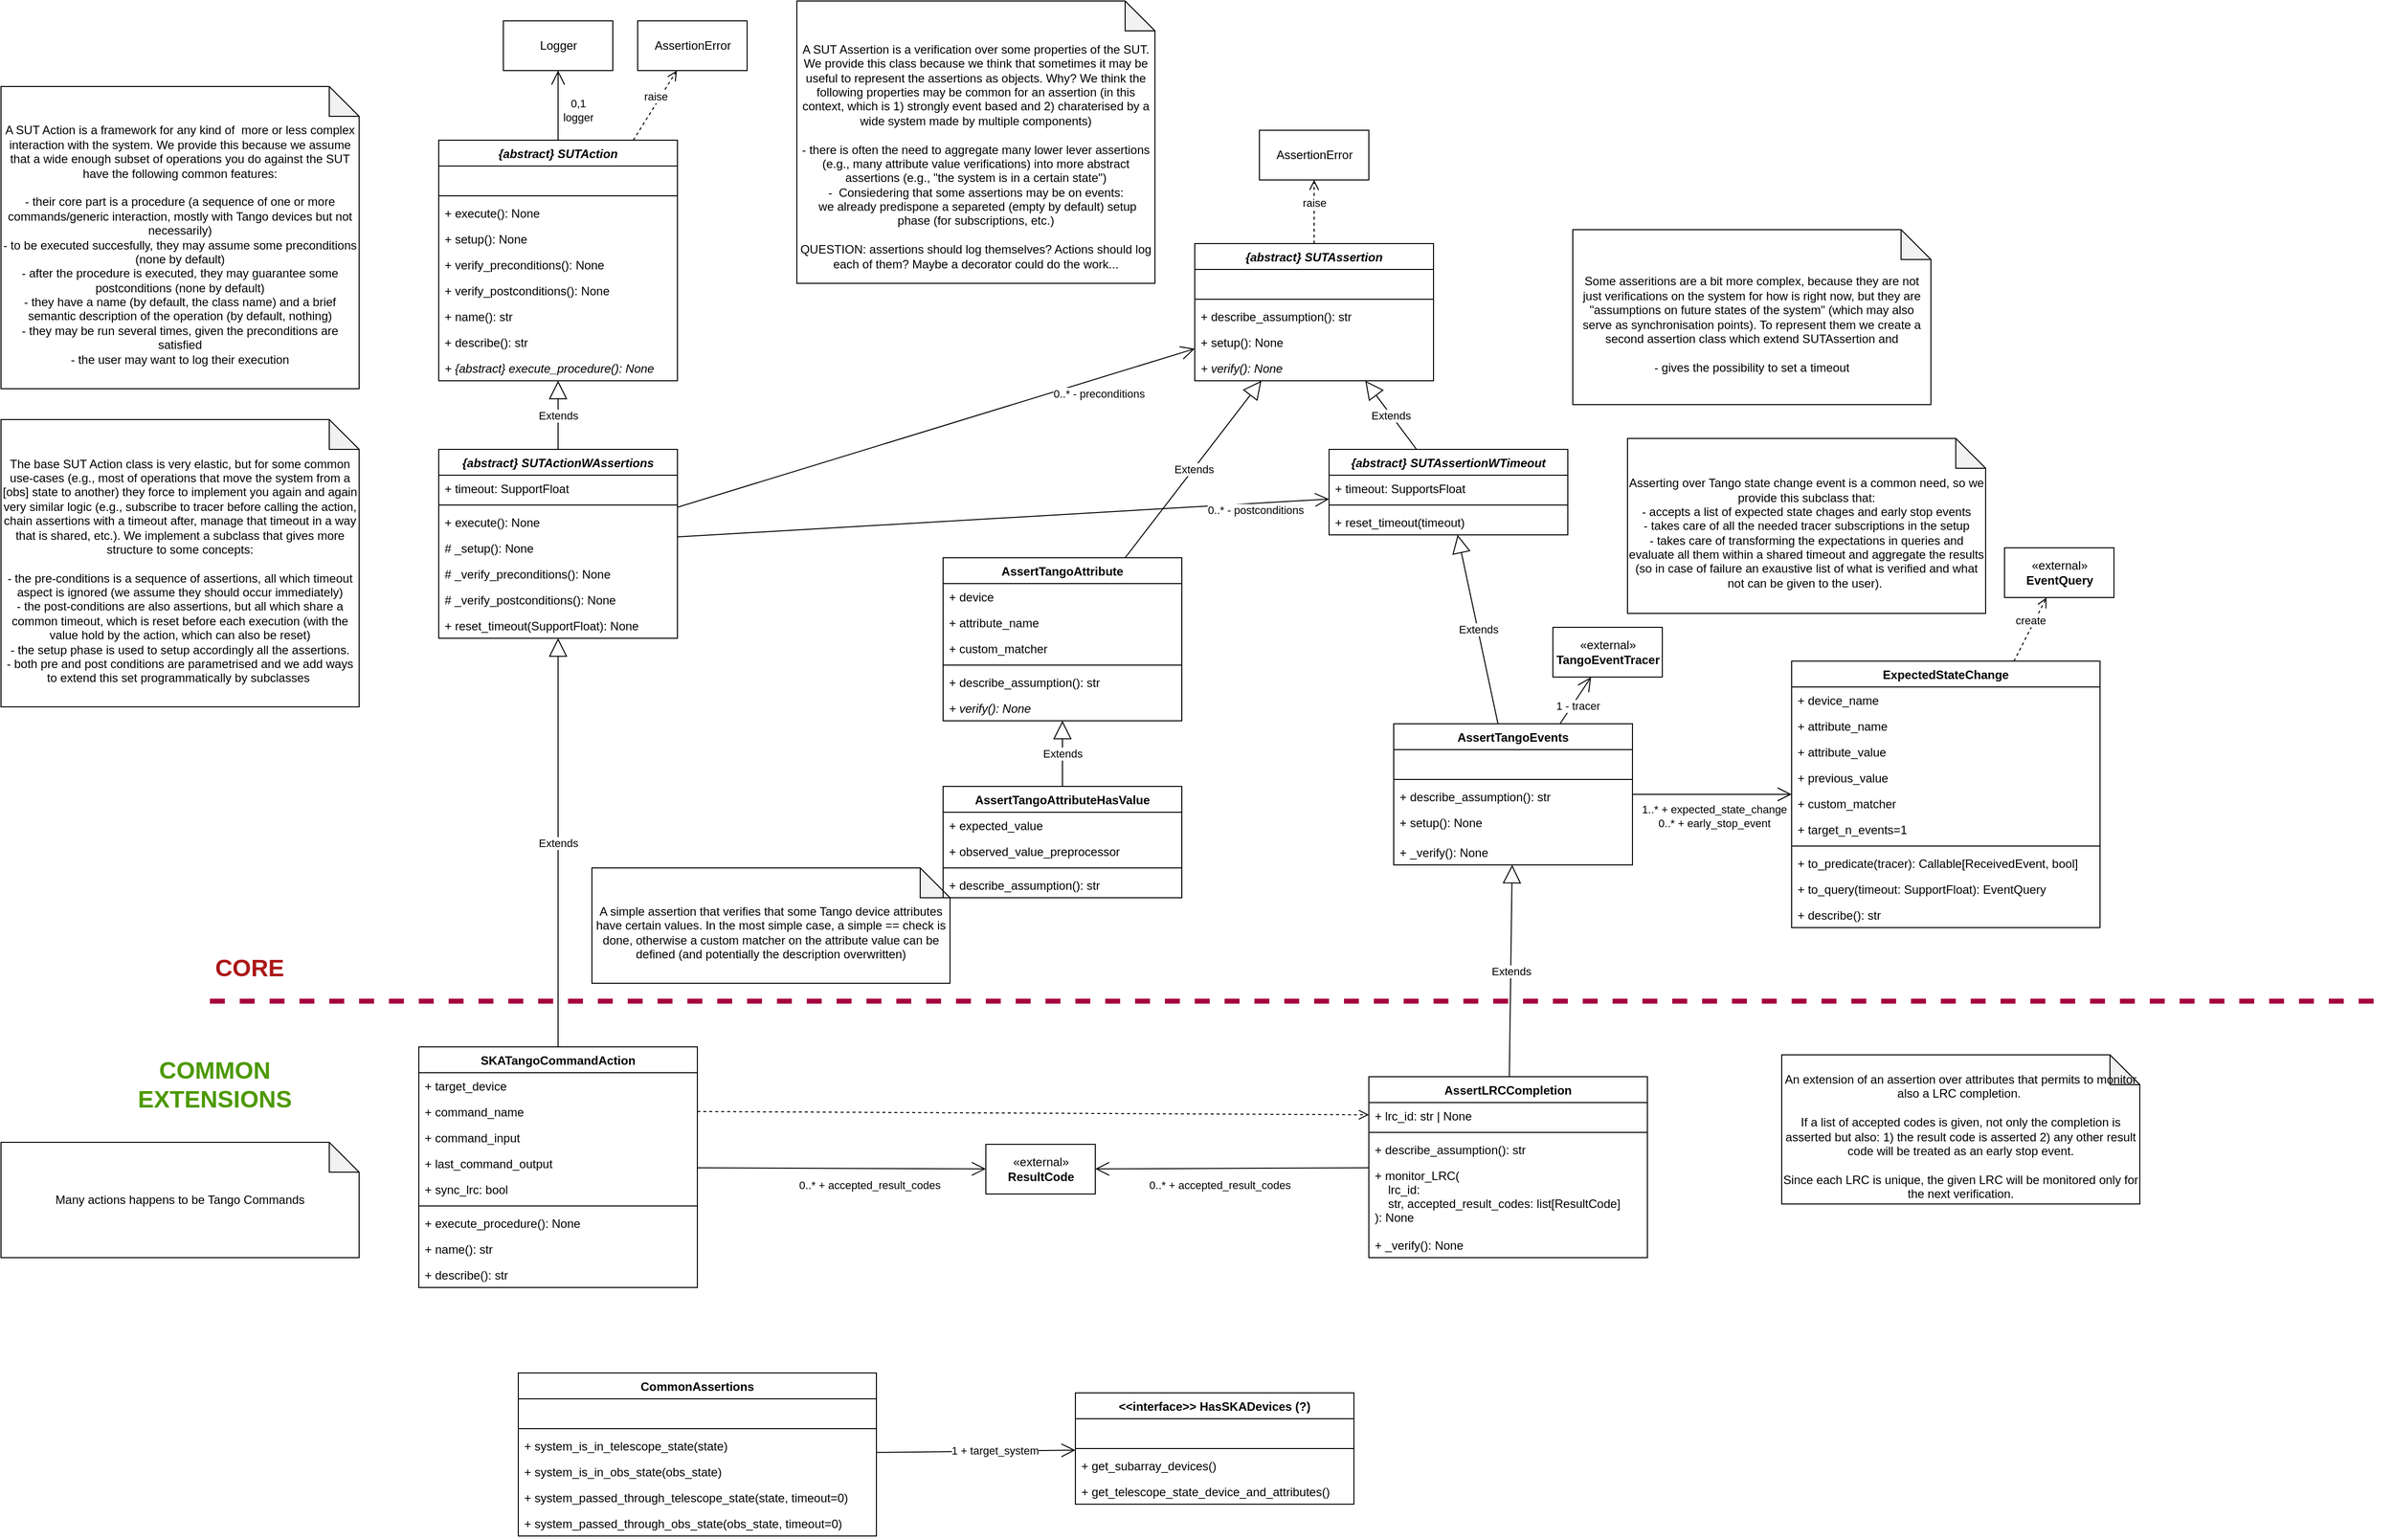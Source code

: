 <mxfile>
    <diagram id="v-a5iRJR_e-lCV0AXOTa" name="IDEA 1">
        <mxGraphModel dx="1928" dy="1996" grid="1" gridSize="10" guides="1" tooltips="1" connect="1" arrows="1" fold="1" page="1" pageScale="1" pageWidth="827" pageHeight="1169" math="0" shadow="0">
            <root>
                <mxCell id="0"/>
                <mxCell id="1" parent="0"/>
                <mxCell id="8" value="&lt;div style=&quot;text-align: center;&quot;&gt;&lt;span style=&quot;text-align: start; background-color: initial;&quot;&gt;&lt;br&gt;&lt;/span&gt;&lt;/div&gt;&lt;div style=&quot;text-align: center;&quot;&gt;&lt;span style=&quot;text-align: start; background-color: initial;&quot;&gt;&lt;br&gt;&lt;/span&gt;&lt;/div&gt;&lt;div style=&quot;text-align: center;&quot;&gt;&lt;span style=&quot;text-align: start; background-color: initial;&quot;&gt;&lt;br&gt;&lt;/span&gt;&lt;/div&gt;&lt;div style=&quot;text-align: center;&quot;&gt;&lt;span style=&quot;text-align: start; background-color: initial;&quot;&gt;The base SUT Action class is very elastic, but for some common use-cases (e.g., most of operations that move the system from a [obs] state to another) they force to implement you again and again very similar logic (e.g., subscribe to tracer before calling the action, chain assertions with a timeout after, manage that timeout in a way that is shared, etc.). We implement a subclass that gives more structure to some concepts:&lt;/span&gt;&lt;/div&gt;&lt;div style=&quot;text-align: center;&quot;&gt;&lt;span style=&quot;text-align: start; background-color: initial;&quot;&gt;&lt;br&gt;&lt;/span&gt;&lt;/div&gt;&lt;div style=&quot;text-align: center;&quot;&gt;&lt;span style=&quot;text-align: start; background-color: initial;&quot;&gt;- the pre-conditions is a sequence of assertions, all which timeout aspect is ignored (we assume they should occur immediately)&lt;/span&gt;&lt;/div&gt;&lt;div style=&quot;text-align: center;&quot;&gt;&lt;span style=&quot;text-align: start; background-color: initial;&quot;&gt;- the post-conditions are also assertions, but all which share a common timeout, which is reset before each execution (with the value hold by the action, which can also be reset)&lt;/span&gt;&lt;/div&gt;&lt;div style=&quot;text-align: center;&quot;&gt;&lt;span style=&quot;background-color: initial; text-align: start;&quot;&gt;- the setup phase is used to setup accordingly all the assertions.&lt;/span&gt;&lt;/div&gt;&lt;div style=&quot;text-align: center;&quot;&gt;&lt;span style=&quot;background-color: initial; text-align: start;&quot;&gt;- both pre and post conditions are parametrised and we add ways&lt;/span&gt;&lt;/div&gt;&lt;div style=&quot;text-align: center;&quot;&gt;&lt;span style=&quot;background-color: initial; text-align: start;&quot;&gt;to extend this set programmatically by subclasses&amp;nbsp;&lt;/span&gt;&lt;/div&gt;&lt;div style=&quot;text-align: center;&quot;&gt;&lt;span style=&quot;background-color: initial; color: rgba(0, 0, 0, 0); font-family: monospace; font-size: 0px; text-align: start;&quot;&gt;&lt;br&gt;&lt;/span&gt;&lt;/div&gt;&lt;div style=&quot;text-align: center;&quot;&gt;&lt;span style=&quot;background-color: initial; color: rgba(0, 0, 0, 0); font-family: monospace; font-size: 0px; text-align: start;&quot;&gt;- bor- CmxGraphModel%3E%3Croot%3E%3CmxCell%20id%3D%220%22%2F%3E%3CmxCell%20id%3D%221%22%20parent%3D%220%22%2F%3E%3CmxCell%20id%3D%222%22%20value%3D%22Extends%22%20style%3D%22endArrow%3Dblock%3BendSize%3D16%3BendFill%3D0%3Bhtml%3D1%3B%22%20edge%3D%221%22%20parent%3D%221%22%3E%3CmxGeometry%20width%3D%22160%22%20relative%3D%221%22%20as%3D%22geometry%22%3E%3CmxPoint%20x%3D%22200%22%20y%3D%22680%22%20as%3D%22sourcePoint%22%2F%3E%3CmxPoint%20x%3D%22200%22%20y%3D%22576%22%20as%3D%22targetPoint%22%2F%3E%3C%2FmxGeometry%3E%3C%2FmxCell%3E%3C%2Froot%3E%3C%2FmxGraphModel%3Ebo&lt;/span&gt;&lt;/div&gt;" style="shape=note;whiteSpace=wrap;html=1;backgroundOutline=1;darkOpacity=0.05;" parent="1" vertex="1">
                    <mxGeometry x="-360" y="241" width="360" height="289" as="geometry"/>
                </mxCell>
                <mxCell id="30" value="AssertionError" style="html=1;" parent="1" vertex="1">
                    <mxGeometry x="280" y="-160" width="110" height="50" as="geometry"/>
                </mxCell>
                <mxCell id="32" value="raise" style="html=1;verticalAlign=bottom;endArrow=open;dashed=1;endSize=8;" parent="1" source="253" target="30" edge="1">
                    <mxGeometry relative="1" as="geometry">
                        <mxPoint x="330" y="506.3" as="sourcePoint"/>
                        <mxPoint x="490" y="490.7" as="targetPoint"/>
                    </mxGeometry>
                </mxCell>
                <mxCell id="33" value="Logger" style="html=1;" parent="1" vertex="1">
                    <mxGeometry x="145" y="-160" width="110" height="50" as="geometry"/>
                </mxCell>
                <mxCell id="34" value="0,1&lt;br&gt;logger" style="endArrow=open;endFill=1;endSize=12;html=1;" parent="1" source="253" target="33" edge="1">
                    <mxGeometry x="-0.143" y="-20" width="160" relative="1" as="geometry">
                        <mxPoint x="200" y="40.0" as="sourcePoint"/>
                        <mxPoint x="420" y="150" as="targetPoint"/>
                        <Array as="points">
                            <mxPoint x="200" y="-40"/>
                        </Array>
                        <mxPoint as="offset"/>
                    </mxGeometry>
                </mxCell>
                <mxCell id="56" value="SKATangoCommandAction" style="swimlane;fontStyle=1;align=center;verticalAlign=top;childLayout=stackLayout;horizontal=1;startSize=26;horizontalStack=0;resizeParent=1;resizeParentMax=0;resizeLast=0;collapsible=1;marginBottom=0;" parent="1" vertex="1">
                    <mxGeometry x="60" y="872" width="280" height="242" as="geometry"/>
                </mxCell>
                <mxCell id="449" value="+ target_device" style="text;strokeColor=none;fillColor=none;align=left;verticalAlign=top;spacingLeft=4;spacingRight=4;overflow=hidden;rotatable=0;points=[[0,0.5],[1,0.5]];portConstraint=eastwest;" parent="56" vertex="1">
                    <mxGeometry y="26" width="280" height="26" as="geometry"/>
                </mxCell>
                <mxCell id="450" value="+ command_name" style="text;strokeColor=none;fillColor=none;align=left;verticalAlign=top;spacingLeft=4;spacingRight=4;overflow=hidden;rotatable=0;points=[[0,0.5],[1,0.5]];portConstraint=eastwest;" parent="56" vertex="1">
                    <mxGeometry y="52" width="280" height="26" as="geometry"/>
                </mxCell>
                <mxCell id="451" value="+ command_input" style="text;strokeColor=none;fillColor=none;align=left;verticalAlign=top;spacingLeft=4;spacingRight=4;overflow=hidden;rotatable=0;points=[[0,0.5],[1,0.5]];portConstraint=eastwest;" parent="56" vertex="1">
                    <mxGeometry y="78" width="280" height="26" as="geometry"/>
                </mxCell>
                <mxCell id="452" value="+ last_command_output" style="text;strokeColor=none;fillColor=none;align=left;verticalAlign=top;spacingLeft=4;spacingRight=4;overflow=hidden;rotatable=0;points=[[0,0.5],[1,0.5]];portConstraint=eastwest;" parent="56" vertex="1">
                    <mxGeometry y="104" width="280" height="26" as="geometry"/>
                </mxCell>
                <mxCell id="462" value="+ sync_lrc: bool" style="text;strokeColor=none;fillColor=none;align=left;verticalAlign=top;spacingLeft=4;spacingRight=4;overflow=hidden;rotatable=0;points=[[0,0.5],[1,0.5]];portConstraint=eastwest;" parent="56" vertex="1">
                    <mxGeometry y="130" width="280" height="26" as="geometry"/>
                </mxCell>
                <mxCell id="60" value="" style="line;strokeWidth=1;fillColor=none;align=left;verticalAlign=middle;spacingTop=-1;spacingLeft=3;spacingRight=3;rotatable=0;labelPosition=right;points=[];portConstraint=eastwest;strokeColor=inherit;" parent="56" vertex="1">
                    <mxGeometry y="156" width="280" height="8" as="geometry"/>
                </mxCell>
                <mxCell id="446" value="+ execute_procedure(): None" style="text;strokeColor=none;fillColor=none;align=left;verticalAlign=top;spacingLeft=4;spacingRight=4;overflow=hidden;rotatable=0;points=[[0,0.5],[1,0.5]];portConstraint=eastwest;fontStyle=0" parent="56" vertex="1">
                    <mxGeometry y="164" width="280" height="26" as="geometry"/>
                </mxCell>
                <mxCell id="64" value="+ name(): str" style="text;strokeColor=none;fillColor=none;align=left;verticalAlign=top;spacingLeft=4;spacingRight=4;overflow=hidden;rotatable=0;points=[[0,0.5],[1,0.5]];portConstraint=eastwest;fontStyle=0" parent="56" vertex="1">
                    <mxGeometry y="190" width="280" height="26" as="geometry"/>
                </mxCell>
                <mxCell id="65" value="+ describe(): str" style="text;strokeColor=none;fillColor=none;align=left;verticalAlign=top;spacingLeft=4;spacingRight=4;overflow=hidden;rotatable=0;points=[[0,0.5],[1,0.5]];portConstraint=eastwest;fontStyle=0" parent="56" vertex="1">
                    <mxGeometry y="216" width="280" height="26" as="geometry"/>
                </mxCell>
                <mxCell id="68" value="Extends" style="endArrow=block;endSize=16;endFill=0;html=1;" parent="1" source="56" target="297" edge="1">
                    <mxGeometry width="160" relative="1" as="geometry">
                        <mxPoint x="470" y="1084" as="sourcePoint"/>
                        <mxPoint x="200.0" y="974" as="targetPoint"/>
                    </mxGeometry>
                </mxCell>
                <mxCell id="81" value="" style="endArrow=none;dashed=1;html=1;fontColor=#a49898;fillColor=#d80073;strokeColor=#A50040;strokeWidth=5;" parent="1" edge="1">
                    <mxGeometry width="50" height="50" relative="1" as="geometry">
                        <mxPoint x="-150" y="826" as="sourcePoint"/>
                        <mxPoint x="2040" y="826" as="targetPoint"/>
                    </mxGeometry>
                </mxCell>
                <mxCell id="82" value="&lt;b style=&quot;&quot;&gt;&lt;font color=&quot;#ab1717&quot; style=&quot;font-size: 24px;&quot;&gt;CORE&lt;/font&gt;&lt;/b&gt;" style="text;html=1;strokeColor=none;fillColor=none;align=center;verticalAlign=middle;whiteSpace=wrap;rounded=0;fontColor=#a49898;" parent="1" vertex="1">
                    <mxGeometry x="-160" y="778" width="100" height="30" as="geometry"/>
                </mxCell>
                <mxCell id="83" value="&lt;b style=&quot;&quot;&gt;&lt;font color=&quot;#4d9900&quot; style=&quot;font-size: 24px;&quot;&gt;COMMON EXTENSIONS&lt;/font&gt;&lt;/b&gt;" style="text;html=1;strokeColor=none;fillColor=none;align=center;verticalAlign=middle;whiteSpace=wrap;rounded=0;fontColor=#a49898;" parent="1" vertex="1">
                    <mxGeometry x="-230" y="880" width="170" height="60" as="geometry"/>
                </mxCell>
                <mxCell id="253" value="{abstract} SUTAction" style="swimlane;fontStyle=3;align=center;verticalAlign=top;childLayout=stackLayout;horizontal=1;startSize=26;horizontalStack=0;resizeParent=1;resizeParentMax=0;resizeLast=0;collapsible=1;marginBottom=0;" parent="1" vertex="1">
                    <mxGeometry x="80" y="-40" width="240" height="242" as="geometry"/>
                </mxCell>
                <mxCell id="254" value=" " style="text;strokeColor=none;fillColor=none;align=left;verticalAlign=top;spacingLeft=4;spacingRight=4;overflow=hidden;rotatable=0;points=[[0,0.5],[1,0.5]];portConstraint=eastwest;" parent="253" vertex="1">
                    <mxGeometry y="26" width="240" height="26" as="geometry"/>
                </mxCell>
                <mxCell id="255" value="" style="line;strokeWidth=1;fillColor=none;align=left;verticalAlign=middle;spacingTop=-1;spacingLeft=3;spacingRight=3;rotatable=0;labelPosition=right;points=[];portConstraint=eastwest;strokeColor=inherit;" parent="253" vertex="1">
                    <mxGeometry y="52" width="240" height="8" as="geometry"/>
                </mxCell>
                <mxCell id="256" value="+ execute(): None" style="text;strokeColor=none;fillColor=none;align=left;verticalAlign=top;spacingLeft=4;spacingRight=4;overflow=hidden;rotatable=0;points=[[0,0.5],[1,0.5]];portConstraint=eastwest;" parent="253" vertex="1">
                    <mxGeometry y="60" width="240" height="26" as="geometry"/>
                </mxCell>
                <mxCell id="263" value="+ setup(): None" style="text;strokeColor=none;fillColor=none;align=left;verticalAlign=top;spacingLeft=4;spacingRight=4;overflow=hidden;rotatable=0;points=[[0,0.5],[1,0.5]];portConstraint=eastwest;fontStyle=0" parent="253" vertex="1">
                    <mxGeometry y="86" width="240" height="26" as="geometry"/>
                </mxCell>
                <mxCell id="258" value="+ verify_preconditions(): None" style="text;strokeColor=none;fillColor=none;align=left;verticalAlign=top;spacingLeft=4;spacingRight=4;overflow=hidden;rotatable=0;points=[[0,0.5],[1,0.5]];portConstraint=eastwest;fontStyle=0" parent="253" vertex="1">
                    <mxGeometry y="112" width="240" height="26" as="geometry"/>
                </mxCell>
                <mxCell id="259" value="+ verify_postconditions(): None" style="text;strokeColor=none;fillColor=none;align=left;verticalAlign=top;spacingLeft=4;spacingRight=4;overflow=hidden;rotatable=0;points=[[0,0.5],[1,0.5]];portConstraint=eastwest;fontStyle=0" parent="253" vertex="1">
                    <mxGeometry y="138" width="240" height="26" as="geometry"/>
                </mxCell>
                <mxCell id="260" value="+ name(): str" style="text;strokeColor=none;fillColor=none;align=left;verticalAlign=top;spacingLeft=4;spacingRight=4;overflow=hidden;rotatable=0;points=[[0,0.5],[1,0.5]];portConstraint=eastwest;fontStyle=0" parent="253" vertex="1">
                    <mxGeometry y="164" width="240" height="26" as="geometry"/>
                </mxCell>
                <mxCell id="261" value="+ describe(): str" style="text;strokeColor=none;fillColor=none;align=left;verticalAlign=top;spacingLeft=4;spacingRight=4;overflow=hidden;rotatable=0;points=[[0,0.5],[1,0.5]];portConstraint=eastwest;fontStyle=0" parent="253" vertex="1">
                    <mxGeometry y="190" width="240" height="26" as="geometry"/>
                </mxCell>
                <mxCell id="257" value="+ {abstract} execute_procedure(): None" style="text;strokeColor=none;fillColor=none;align=left;verticalAlign=top;spacingLeft=4;spacingRight=4;overflow=hidden;rotatable=0;points=[[0,0.5],[1,0.5]];portConstraint=eastwest;fontStyle=2" parent="253" vertex="1">
                    <mxGeometry y="216" width="240" height="26" as="geometry"/>
                </mxCell>
                <mxCell id="262" value="&lt;br&gt;&lt;br&gt;A SUT Action is a framework for any kind of&amp;nbsp; more or less complex interaction with the system. We provide this because we assume that a wide enough subset of operations you do against the SUT have the following common features:&lt;br&gt;&lt;br&gt;- their core part is a procedure (a sequence of one or more commands/generic interaction, mostly with Tango devices but not necessarily)&lt;br&gt;- to be executed succesfully, they may assume some preconditions (none by default)&lt;br&gt;- after the procedure is executed, they may guarantee some postconditions (none by default)&lt;br&gt;- they have a name (by default, the class name) and a brief semantic description of the operation (by default, nothing)&lt;br&gt;- they may be run several times, given the preconditions are satisfied&lt;br&gt;- the user may want to log their execution&lt;br&gt;&lt;span style=&quot;color: rgba(0, 0, 0, 0); font-family: monospace; font-size: 0px; text-align: start;&quot;&gt;&amp;nbsp;%3CmxGraphModel%3E%3Croot%3E%3CmxCell%20id%3D%220%22%2F%3E%3CmxCell%20id%3D%221%22%20parent%3D%220%22%2F%3E%3CmxCell%20id%3D%222%22%20value%3D%22Extends%22%20style%3D%22endArrow%3Dblock%3BendSize%3D16%3BendFill%3D0%3Bhtml%3D1%3B%22%20edge%3D%221%22%20parent%3D%221%22%3E%3CmxGeometry%20width%3D%22160%22%20relative%3D%221%22%20as%3D%22geometry%22%3E%3CmxPoint%20x%3D%22200%22%20y%3D%22680%22%20as%3D%22sourcePoint%22%2F%3E%3CmxPoint%20x%3D%22200%22%20y%3D%22576%22%20as%3D%22targetPoint%22%2F%3E%3C%2FmxGeometry%3E%3C%2FmxCell%3E%3C%2Froot%3E%3C%2FmxGraphModel%3E&lt;/span&gt;" style="shape=note;whiteSpace=wrap;html=1;backgroundOutline=1;darkOpacity=0.05;" parent="1" vertex="1">
                    <mxGeometry x="-360" y="-94" width="360" height="304" as="geometry"/>
                </mxCell>
                <mxCell id="266" value="{abstract} SUTAssertion" style="swimlane;fontStyle=3;align=center;verticalAlign=top;childLayout=stackLayout;horizontal=1;startSize=26;horizontalStack=0;resizeParent=1;resizeParentMax=0;resizeLast=0;collapsible=1;marginBottom=0;" parent="1" vertex="1">
                    <mxGeometry x="840" y="64" width="240" height="138" as="geometry"/>
                </mxCell>
                <mxCell id="267" value=" " style="text;strokeColor=none;fillColor=none;align=left;verticalAlign=top;spacingLeft=4;spacingRight=4;overflow=hidden;rotatable=0;points=[[0,0.5],[1,0.5]];portConstraint=eastwest;" parent="266" vertex="1">
                    <mxGeometry y="26" width="240" height="26" as="geometry"/>
                </mxCell>
                <mxCell id="268" value="" style="line;strokeWidth=1;fillColor=none;align=left;verticalAlign=middle;spacingTop=-1;spacingLeft=3;spacingRight=3;rotatable=0;labelPosition=right;points=[];portConstraint=eastwest;strokeColor=inherit;" parent="266" vertex="1">
                    <mxGeometry y="52" width="240" height="8" as="geometry"/>
                </mxCell>
                <mxCell id="270" value="+ describe_assumption(): str" style="text;strokeColor=none;fillColor=none;align=left;verticalAlign=top;spacingLeft=4;spacingRight=4;overflow=hidden;rotatable=0;points=[[0,0.5],[1,0.5]];portConstraint=eastwest;fontStyle=0" parent="266" vertex="1">
                    <mxGeometry y="60" width="240" height="26" as="geometry"/>
                </mxCell>
                <mxCell id="313" value="+ setup(): None" style="text;strokeColor=none;fillColor=none;align=left;verticalAlign=top;spacingLeft=4;spacingRight=4;overflow=hidden;rotatable=0;points=[[0,0.5],[1,0.5]];portConstraint=eastwest;fontStyle=0" parent="266" vertex="1">
                    <mxGeometry y="86" width="240" height="26" as="geometry"/>
                </mxCell>
                <mxCell id="286" value="+ verify(): None" style="text;strokeColor=none;fillColor=none;align=left;verticalAlign=top;spacingLeft=4;spacingRight=4;overflow=hidden;rotatable=0;points=[[0,0.5],[1,0.5]];portConstraint=eastwest;fontStyle=2" parent="266" vertex="1">
                    <mxGeometry y="112" width="240" height="26" as="geometry"/>
                </mxCell>
                <mxCell id="272" value="&lt;br&gt;&lt;br&gt;A SUT Assertion is a verification over some properties of the SUT. We provide this class because we think that sometimes it may be useful to represent the assertions as objects. Why? We think the following properties may be common for an assertion (in this context, which is 1) strongly event based and 2) charaterised by a wide system made by multiple components)&lt;br&gt;&lt;br&gt;- there is often the need to aggregate many lower lever assertions (e.g., many attribute value verifications) into more abstract assertions (e.g., &quot;the system is in a certain state&quot;)&lt;br&gt;-&amp;nbsp; Consiedering that some assertions may be on events:&lt;br&gt;&amp;nbsp;we already predispone a separeted (empty by default) setup phase (for subscriptions, etc.)&lt;br&gt;&lt;br&gt;QUESTION: assertions should log themselves? Actions should log each of them? Maybe a decorator could do the work..." style="shape=note;whiteSpace=wrap;html=1;backgroundOutline=1;darkOpacity=0.05;" parent="1" vertex="1">
                    <mxGeometry x="440" y="-180" width="360" height="284" as="geometry"/>
                </mxCell>
                <mxCell id="275" value="AssertionError" style="html=1;" parent="1" vertex="1">
                    <mxGeometry x="905" y="-50" width="110" height="50" as="geometry"/>
                </mxCell>
                <mxCell id="276" value="raise" style="html=1;verticalAlign=bottom;endArrow=open;dashed=1;endSize=8;" parent="1" source="266" target="275" edge="1">
                    <mxGeometry relative="1" as="geometry">
                        <mxPoint x="1074.88" y="-2.274e-13" as="sourcePoint"/>
                        <mxPoint x="1245" y="530.7" as="targetPoint"/>
                    </mxGeometry>
                </mxCell>
                <mxCell id="279" value="&lt;br&gt;Some asseritions are a bit more complex, because they are not just verifications on the system for how is right now, but they are &quot;assumptions on future states of the system&quot; (which may also serve as synchronisation points). To represent them we create a second assertion class which extend SUTAssertion and&lt;br&gt;&lt;br&gt;- gives the possibility to set a timeout" style="shape=note;whiteSpace=wrap;html=1;backgroundOutline=1;darkOpacity=0.05;" parent="1" vertex="1">
                    <mxGeometry x="1220" y="50" width="360" height="176" as="geometry"/>
                </mxCell>
                <mxCell id="297" value="{abstract} SUTActionWAssertions" style="swimlane;fontStyle=3;align=center;verticalAlign=top;childLayout=stackLayout;horizontal=1;startSize=26;horizontalStack=0;resizeParent=1;resizeParentMax=0;resizeLast=0;collapsible=1;marginBottom=0;" parent="1" vertex="1">
                    <mxGeometry x="80" y="271" width="240" height="190" as="geometry"/>
                </mxCell>
                <mxCell id="307" value="+ timeout: SupportFloat" style="text;strokeColor=none;fillColor=none;align=left;verticalAlign=top;spacingLeft=4;spacingRight=4;overflow=hidden;rotatable=0;points=[[0,0.5],[1,0.5]];portConstraint=eastwest;" parent="297" vertex="1">
                    <mxGeometry y="26" width="240" height="26" as="geometry"/>
                </mxCell>
                <mxCell id="299" value="" style="line;strokeWidth=1;fillColor=none;align=left;verticalAlign=middle;spacingTop=-1;spacingLeft=3;spacingRight=3;rotatable=0;labelPosition=right;points=[];portConstraint=eastwest;strokeColor=inherit;" parent="297" vertex="1">
                    <mxGeometry y="52" width="240" height="8" as="geometry"/>
                </mxCell>
                <mxCell id="300" value="+ execute(): None" style="text;strokeColor=none;fillColor=none;align=left;verticalAlign=top;spacingLeft=4;spacingRight=4;overflow=hidden;rotatable=0;points=[[0,0.5],[1,0.5]];portConstraint=eastwest;" parent="297" vertex="1">
                    <mxGeometry y="60" width="240" height="26" as="geometry"/>
                </mxCell>
                <mxCell id="301" value="# _setup(): None" style="text;strokeColor=none;fillColor=none;align=left;verticalAlign=top;spacingLeft=4;spacingRight=4;overflow=hidden;rotatable=0;points=[[0,0.5],[1,0.5]];portConstraint=eastwest;fontStyle=0" parent="297" vertex="1">
                    <mxGeometry y="86" width="240" height="26" as="geometry"/>
                </mxCell>
                <mxCell id="302" value="# _verify_preconditions(): None" style="text;strokeColor=none;fillColor=none;align=left;verticalAlign=top;spacingLeft=4;spacingRight=4;overflow=hidden;rotatable=0;points=[[0,0.5],[1,0.5]];portConstraint=eastwest;fontStyle=0" parent="297" vertex="1">
                    <mxGeometry y="112" width="240" height="26" as="geometry"/>
                </mxCell>
                <mxCell id="303" value="# _verify_postconditions(): None" style="text;strokeColor=none;fillColor=none;align=left;verticalAlign=top;spacingLeft=4;spacingRight=4;overflow=hidden;rotatable=0;points=[[0,0.5],[1,0.5]];portConstraint=eastwest;fontStyle=0" parent="297" vertex="1">
                    <mxGeometry y="138" width="240" height="26" as="geometry"/>
                </mxCell>
                <mxCell id="308" value="+ reset_timeout(SupportFloat): None" style="text;strokeColor=none;fillColor=none;align=left;verticalAlign=top;spacingLeft=4;spacingRight=4;overflow=hidden;rotatable=0;points=[[0,0.5],[1,0.5]];portConstraint=eastwest;fontStyle=0" parent="297" vertex="1">
                    <mxGeometry y="164" width="240" height="26" as="geometry"/>
                </mxCell>
                <mxCell id="309" value="" style="endArrow=open;endFill=1;endSize=12;html=1;" parent="1" source="297" target="266" edge="1">
                    <mxGeometry width="160" relative="1" as="geometry">
                        <mxPoint x="438.91" y="424.3" as="sourcePoint"/>
                        <mxPoint x="630.001" y="276" as="targetPoint"/>
                    </mxGeometry>
                </mxCell>
                <mxCell id="310" value="0..* - preconditions&amp;nbsp;" style="edgeLabel;html=1;align=center;verticalAlign=middle;resizable=0;points=[];" parent="309" vertex="1" connectable="0">
                    <mxGeometry x="0.141" relative="1" as="geometry">
                        <mxPoint x="128" y="-23" as="offset"/>
                    </mxGeometry>
                </mxCell>
                <mxCell id="311" value="" style="endArrow=open;endFill=1;endSize=12;html=1;" parent="1" source="297" target="478" edge="1">
                    <mxGeometry width="160" relative="1" as="geometry">
                        <mxPoint x="330" y="314.364" as="sourcePoint"/>
                        <mxPoint x="840" y="366.842" as="targetPoint"/>
                    </mxGeometry>
                </mxCell>
                <mxCell id="312" value="0..* - postconditions" style="edgeLabel;html=1;align=center;verticalAlign=middle;resizable=0;points=[];" parent="311" vertex="1" connectable="0">
                    <mxGeometry x="0.141" relative="1" as="geometry">
                        <mxPoint x="207" y="-6" as="offset"/>
                    </mxGeometry>
                </mxCell>
                <mxCell id="314" value="Extends" style="endArrow=block;endSize=16;endFill=0;html=1;" parent="1" source="297" target="253" edge="1">
                    <mxGeometry width="160" relative="1" as="geometry">
                        <mxPoint x="400" y="558" as="sourcePoint"/>
                        <mxPoint x="400" y="476" as="targetPoint"/>
                    </mxGeometry>
                </mxCell>
                <mxCell id="330" value="AssertLRCCompletion" style="swimlane;fontStyle=1;align=center;verticalAlign=top;childLayout=stackLayout;horizontal=1;startSize=26;horizontalStack=0;resizeParent=1;resizeParentMax=0;resizeLast=0;collapsible=1;marginBottom=0;" parent="1" vertex="1">
                    <mxGeometry x="1015" y="902" width="280" height="182" as="geometry"/>
                </mxCell>
                <mxCell id="331" value="+ lrc_id: str | None" style="text;strokeColor=none;fillColor=none;align=left;verticalAlign=top;spacingLeft=4;spacingRight=4;overflow=hidden;rotatable=0;points=[[0,0.5],[1,0.5]];portConstraint=eastwest;" parent="330" vertex="1">
                    <mxGeometry y="26" width="280" height="26" as="geometry"/>
                </mxCell>
                <mxCell id="332" value="" style="line;strokeWidth=1;fillColor=none;align=left;verticalAlign=middle;spacingTop=-1;spacingLeft=3;spacingRight=3;rotatable=0;labelPosition=right;points=[];portConstraint=eastwest;strokeColor=inherit;" parent="330" vertex="1">
                    <mxGeometry y="52" width="280" height="8" as="geometry"/>
                </mxCell>
                <mxCell id="391" value="+ describe_assumption(): str" style="text;strokeColor=none;fillColor=none;align=left;verticalAlign=top;spacingLeft=4;spacingRight=4;overflow=hidden;rotatable=0;points=[[0,0.5],[1,0.5]];portConstraint=eastwest;fontStyle=0" parent="330" vertex="1">
                    <mxGeometry y="60" width="280" height="26" as="geometry"/>
                </mxCell>
                <mxCell id="335" value="+ monitor_LRC(&#10;    lrc_id: &#10;    str, accepted_result_codes: list[ResultCode]&#10;): None" style="text;strokeColor=none;fillColor=none;align=left;verticalAlign=top;spacingLeft=4;spacingRight=4;overflow=hidden;rotatable=0;points=[[0,0.5],[1,0.5]];portConstraint=eastwest;fontStyle=0" parent="330" vertex="1">
                    <mxGeometry y="86" width="280" height="70" as="geometry"/>
                </mxCell>
                <mxCell id="406" value="+ _verify(): None" style="text;strokeColor=none;fillColor=none;align=left;verticalAlign=top;spacingLeft=4;spacingRight=4;overflow=hidden;rotatable=0;points=[[0,0.5],[1,0.5]];portConstraint=eastwest;fontStyle=0" parent="330" vertex="1">
                    <mxGeometry y="156" width="280" height="26" as="geometry"/>
                </mxCell>
                <mxCell id="338" value="«external»&lt;br&gt;&lt;b&gt;ResultCode&lt;/b&gt;" style="html=1;" parent="1" vertex="1">
                    <mxGeometry x="630" y="970" width="110" height="50" as="geometry"/>
                </mxCell>
                <mxCell id="339" value="" style="endArrow=open;endFill=1;endSize=12;html=1;" parent="1" source="330" target="338" edge="1">
                    <mxGeometry width="160" relative="1" as="geometry">
                        <mxPoint x="600" y="827.998" as="sourcePoint"/>
                        <mxPoint x="280" y="864.847" as="targetPoint"/>
                    </mxGeometry>
                </mxCell>
                <mxCell id="340" value="0..* + accepted_result_codes" style="edgeLabel;html=1;align=center;verticalAlign=middle;resizable=0;points=[];" parent="339" vertex="1" connectable="0">
                    <mxGeometry x="0.141" relative="1" as="geometry">
                        <mxPoint x="7" y="16" as="offset"/>
                    </mxGeometry>
                </mxCell>
                <mxCell id="341" value="AssertTangoEvents" style="swimlane;fontStyle=1;align=center;verticalAlign=top;childLayout=stackLayout;horizontal=1;startSize=26;horizontalStack=0;resizeParent=1;resizeParentMax=0;resizeLast=0;collapsible=1;marginBottom=0;" parent="1" vertex="1">
                    <mxGeometry x="1040" y="547" width="240" height="142" as="geometry"/>
                </mxCell>
                <mxCell id="342" value=" " style="text;strokeColor=none;fillColor=none;align=left;verticalAlign=top;spacingLeft=4;spacingRight=4;overflow=hidden;rotatable=0;points=[[0,0.5],[1,0.5]];portConstraint=eastwest;" parent="341" vertex="1">
                    <mxGeometry y="26" width="240" height="26" as="geometry"/>
                </mxCell>
                <mxCell id="343" value="" style="line;strokeWidth=1;fillColor=none;align=left;verticalAlign=middle;spacingTop=-1;spacingLeft=3;spacingRight=3;rotatable=0;labelPosition=right;points=[];portConstraint=eastwest;strokeColor=inherit;" parent="341" vertex="1">
                    <mxGeometry y="52" width="240" height="8" as="geometry"/>
                </mxCell>
                <mxCell id="393" value="+ describe_assumption(): str" style="text;strokeColor=none;fillColor=none;align=left;verticalAlign=top;spacingLeft=4;spacingRight=4;overflow=hidden;rotatable=0;points=[[0,0.5],[1,0.5]];portConstraint=eastwest;fontStyle=0" parent="341" vertex="1">
                    <mxGeometry y="60" width="240" height="26" as="geometry"/>
                </mxCell>
                <mxCell id="344" value="+ setup(): None" style="text;strokeColor=none;fillColor=none;align=left;verticalAlign=top;spacingLeft=4;spacingRight=4;overflow=hidden;rotatable=0;points=[[0,0.5],[1,0.5]];portConstraint=eastwest;fontStyle=0" parent="341" vertex="1">
                    <mxGeometry y="86" width="240" height="30" as="geometry"/>
                </mxCell>
                <mxCell id="345" value="+ _verify(): None" style="text;strokeColor=none;fillColor=none;align=left;verticalAlign=top;spacingLeft=4;spacingRight=4;overflow=hidden;rotatable=0;points=[[0,0.5],[1,0.5]];portConstraint=eastwest;fontStyle=0" parent="341" vertex="1">
                    <mxGeometry y="116" width="240" height="26" as="geometry"/>
                </mxCell>
                <mxCell id="346" value="ExpectedStateChange" style="swimlane;fontStyle=1;align=center;verticalAlign=top;childLayout=stackLayout;horizontal=1;startSize=26;horizontalStack=0;resizeParent=1;resizeParentMax=0;resizeLast=0;collapsible=1;marginBottom=0;" parent="1" vertex="1">
                    <mxGeometry x="1440" y="484" width="310" height="268" as="geometry"/>
                </mxCell>
                <mxCell id="347" value="+ device_name" style="text;strokeColor=none;fillColor=none;align=left;verticalAlign=top;spacingLeft=4;spacingRight=4;overflow=hidden;rotatable=0;points=[[0,0.5],[1,0.5]];portConstraint=eastwest;" parent="346" vertex="1">
                    <mxGeometry y="26" width="310" height="26" as="geometry"/>
                </mxCell>
                <mxCell id="352" value="+ attribute_name" style="text;strokeColor=none;fillColor=none;align=left;verticalAlign=top;spacingLeft=4;spacingRight=4;overflow=hidden;rotatable=0;points=[[0,0.5],[1,0.5]];portConstraint=eastwest;" parent="346" vertex="1">
                    <mxGeometry y="52" width="310" height="26" as="geometry"/>
                </mxCell>
                <mxCell id="355" value="+ attribute_value" style="text;strokeColor=none;fillColor=none;align=left;verticalAlign=top;spacingLeft=4;spacingRight=4;overflow=hidden;rotatable=0;points=[[0,0.5],[1,0.5]];portConstraint=eastwest;" parent="346" vertex="1">
                    <mxGeometry y="78" width="310" height="26" as="geometry"/>
                </mxCell>
                <mxCell id="356" value="+ previous_value" style="text;strokeColor=none;fillColor=none;align=left;verticalAlign=top;spacingLeft=4;spacingRight=4;overflow=hidden;rotatable=0;points=[[0,0.5],[1,0.5]];portConstraint=eastwest;" parent="346" vertex="1">
                    <mxGeometry y="104" width="310" height="26" as="geometry"/>
                </mxCell>
                <mxCell id="357" value="+ custom_matcher" style="text;strokeColor=none;fillColor=none;align=left;verticalAlign=top;spacingLeft=4;spacingRight=4;overflow=hidden;rotatable=0;points=[[0,0.5],[1,0.5]];portConstraint=eastwest;" parent="346" vertex="1">
                    <mxGeometry y="130" width="310" height="26" as="geometry"/>
                </mxCell>
                <mxCell id="358" value="+ target_n_events=1" style="text;strokeColor=none;fillColor=none;align=left;verticalAlign=top;spacingLeft=4;spacingRight=4;overflow=hidden;rotatable=0;points=[[0,0.5],[1,0.5]];portConstraint=eastwest;" parent="346" vertex="1">
                    <mxGeometry y="156" width="310" height="26" as="geometry"/>
                </mxCell>
                <mxCell id="348" value="" style="line;strokeWidth=1;fillColor=none;align=left;verticalAlign=middle;spacingTop=-1;spacingLeft=3;spacingRight=3;rotatable=0;labelPosition=right;points=[];portConstraint=eastwest;strokeColor=inherit;" parent="346" vertex="1">
                    <mxGeometry y="182" width="310" height="8" as="geometry"/>
                </mxCell>
                <mxCell id="351" value="+ to_predicate(tracer): Callable[ReceivedEvent, bool]" style="text;strokeColor=none;fillColor=none;align=left;verticalAlign=top;spacingLeft=4;spacingRight=4;overflow=hidden;rotatable=0;points=[[0,0.5],[1,0.5]];portConstraint=eastwest;" parent="346" vertex="1">
                    <mxGeometry y="190" width="310" height="26" as="geometry"/>
                </mxCell>
                <mxCell id="353" value="+ to_query(timeout: SupportFloat): EventQuery" style="text;strokeColor=none;fillColor=none;align=left;verticalAlign=top;spacingLeft=4;spacingRight=4;overflow=hidden;rotatable=0;points=[[0,0.5],[1,0.5]];portConstraint=eastwest;" parent="346" vertex="1">
                    <mxGeometry y="216" width="310" height="26" as="geometry"/>
                </mxCell>
                <mxCell id="362" value="+ describe(): str" style="text;strokeColor=none;fillColor=none;align=left;verticalAlign=top;spacingLeft=4;spacingRight=4;overflow=hidden;rotatable=0;points=[[0,0.5],[1,0.5]];portConstraint=eastwest;" parent="346" vertex="1">
                    <mxGeometry y="242" width="310" height="26" as="geometry"/>
                </mxCell>
                <mxCell id="359" value="" style="endArrow=open;endFill=1;endSize=12;html=1;" parent="1" source="341" target="346" edge="1">
                    <mxGeometry width="160" relative="1" as="geometry">
                        <mxPoint x="1000" y="950.001" as="sourcePoint"/>
                        <mxPoint x="1520" y="956.159" as="targetPoint"/>
                    </mxGeometry>
                </mxCell>
                <mxCell id="360" value="1..* + expected_state_change&lt;br&gt;0..* + early_stop_event" style="edgeLabel;html=1;align=center;verticalAlign=middle;resizable=0;points=[];" parent="359" vertex="1" connectable="0">
                    <mxGeometry x="0.141" relative="1" as="geometry">
                        <mxPoint x="-10" y="22" as="offset"/>
                    </mxGeometry>
                </mxCell>
                <mxCell id="363" value="«external»&lt;br&gt;&lt;b&gt;TangoEventTracer&lt;/b&gt;" style="html=1;" parent="1" vertex="1">
                    <mxGeometry x="1200" y="450" width="110" height="50" as="geometry"/>
                </mxCell>
                <mxCell id="364" value="«external»&lt;br&gt;&lt;b&gt;EventQuery&lt;/b&gt;" style="html=1;" parent="1" vertex="1">
                    <mxGeometry x="1654" y="370" width="110" height="50" as="geometry"/>
                </mxCell>
                <mxCell id="366" value="" style="endArrow=open;endFill=1;endSize=12;html=1;" parent="1" source="341" target="363" edge="1">
                    <mxGeometry width="160" relative="1" as="geometry">
                        <mxPoint x="1260" y="876" as="sourcePoint"/>
                        <mxPoint x="1470" y="876" as="targetPoint"/>
                    </mxGeometry>
                </mxCell>
                <mxCell id="367" value="1 - tracer" style="edgeLabel;html=1;align=center;verticalAlign=middle;resizable=0;points=[];" parent="366" vertex="1" connectable="0">
                    <mxGeometry x="0.141" relative="1" as="geometry">
                        <mxPoint y="8" as="offset"/>
                    </mxGeometry>
                </mxCell>
                <mxCell id="370" value="Extends" style="endArrow=block;endSize=16;endFill=0;html=1;" parent="1" source="341" target="478" edge="1">
                    <mxGeometry width="160" relative="1" as="geometry">
                        <mxPoint x="970.0" y="329" as="sourcePoint"/>
                        <mxPoint x="1014.98" y="436" as="targetPoint"/>
                    </mxGeometry>
                </mxCell>
                <mxCell id="371" value="Extends" style="endArrow=block;endSize=16;endFill=0;html=1;" parent="1" source="330" target="341" edge="1">
                    <mxGeometry width="160" relative="1" as="geometry">
                        <mxPoint x="1122.263" y="570.0" as="sourcePoint"/>
                        <mxPoint x="1280" y="715.294" as="targetPoint"/>
                    </mxGeometry>
                </mxCell>
                <mxCell id="372" value="AssertTangoAttribute" style="swimlane;fontStyle=1;align=center;verticalAlign=top;childLayout=stackLayout;horizontal=1;startSize=26;horizontalStack=0;resizeParent=1;resizeParentMax=0;resizeLast=0;collapsible=1;marginBottom=0;" parent="1" vertex="1">
                    <mxGeometry x="587" y="380" width="240" height="164" as="geometry"/>
                </mxCell>
                <mxCell id="377" value="+ device" style="text;strokeColor=none;fillColor=none;align=left;verticalAlign=top;spacingLeft=4;spacingRight=4;overflow=hidden;rotatable=0;points=[[0,0.5],[1,0.5]];portConstraint=eastwest;" parent="372" vertex="1">
                    <mxGeometry y="26" width="240" height="26" as="geometry"/>
                </mxCell>
                <mxCell id="474" value="+ attribute_name" style="text;strokeColor=none;fillColor=none;align=left;verticalAlign=top;spacingLeft=4;spacingRight=4;overflow=hidden;rotatable=0;points=[[0,0.5],[1,0.5]];portConstraint=eastwest;" parent="372" vertex="1">
                    <mxGeometry y="52" width="240" height="26" as="geometry"/>
                </mxCell>
                <mxCell id="378" value="+ custom_matcher" style="text;strokeColor=none;fillColor=none;align=left;verticalAlign=top;spacingLeft=4;spacingRight=4;overflow=hidden;rotatable=0;points=[[0,0.5],[1,0.5]];portConstraint=eastwest;" parent="372" vertex="1">
                    <mxGeometry y="78" width="240" height="26" as="geometry"/>
                </mxCell>
                <mxCell id="374" value="" style="line;strokeWidth=1;fillColor=none;align=left;verticalAlign=middle;spacingTop=-1;spacingLeft=3;spacingRight=3;rotatable=0;labelPosition=right;points=[];portConstraint=eastwest;strokeColor=inherit;" parent="372" vertex="1">
                    <mxGeometry y="104" width="240" height="8" as="geometry"/>
                </mxCell>
                <mxCell id="476" value="+ describe_assumption(): str" style="text;strokeColor=none;fillColor=none;align=left;verticalAlign=top;spacingLeft=4;spacingRight=4;overflow=hidden;rotatable=0;points=[[0,0.5],[1,0.5]];portConstraint=eastwest;fontStyle=0" parent="372" vertex="1">
                    <mxGeometry y="112" width="240" height="26" as="geometry"/>
                </mxCell>
                <mxCell id="475" value="+ verify(): None" style="text;strokeColor=none;fillColor=none;align=left;verticalAlign=top;spacingLeft=4;spacingRight=4;overflow=hidden;rotatable=0;points=[[0,0.5],[1,0.5]];portConstraint=eastwest;fontStyle=2" parent="372" vertex="1">
                    <mxGeometry y="138" width="240" height="26" as="geometry"/>
                </mxCell>
                <mxCell id="380" value="&lt;br&gt;Asserting over Tango state change event is a common need, so we provide this subclass that:&lt;br&gt;- accepts a list of expected state chages and early stop events&lt;br&gt;- takes care of all the needed tracer subscriptions in the setup&lt;br&gt;- takes care of transforming the expectations in queries and evaluate all them within a shared timeout and aggregate the results (so in case of failure an exaustive list of what is verified and what&lt;br&gt;not can be given to the user).&amp;nbsp;" style="shape=note;whiteSpace=wrap;html=1;backgroundOutline=1;darkOpacity=0.05;" parent="1" vertex="1">
                    <mxGeometry x="1275" y="260" width="360" height="176" as="geometry"/>
                </mxCell>
                <mxCell id="381" value="&lt;br&gt;A simple assertion that verifies that some Tango device attributes have certain values. In the most simple case, a simple == check is done, otherwise a custom matcher on the attribute value can be defined (and potentially the description overwritten)" style="shape=note;whiteSpace=wrap;html=1;backgroundOutline=1;darkOpacity=0.05;" parent="1" vertex="1">
                    <mxGeometry x="234" y="692" width="360" height="116" as="geometry"/>
                </mxCell>
                <mxCell id="383" value="&lt;br&gt;An extension of an assertion over attributes that permits to monitor also a LRC completion.&amp;nbsp;&lt;br&gt;&lt;br&gt;If a list of accepted codes is given, not only the completion is asserted but also: 1) the result code is asserted 2) any other result code will be treated as an early stop event.&lt;br&gt;&lt;br&gt;Since each LRC is unique, the given LRC will be monitored only for the next verification." style="shape=note;whiteSpace=wrap;html=1;backgroundOutline=1;darkOpacity=0.05;" parent="1" vertex="1">
                    <mxGeometry x="1430" y="880" width="360" height="150" as="geometry"/>
                </mxCell>
                <mxCell id="413" value="Extends" style="endArrow=block;endSize=16;endFill=0;html=1;" parent="1" source="372" target="266" edge="1">
                    <mxGeometry width="160" relative="1" as="geometry">
                        <mxPoint x="970.0" y="308" as="sourcePoint"/>
                        <mxPoint x="970.0" y="238" as="targetPoint"/>
                    </mxGeometry>
                </mxCell>
                <mxCell id="414" value="CommonAssertions" style="swimlane;fontStyle=1;align=center;verticalAlign=top;childLayout=stackLayout;horizontal=1;startSize=26;horizontalStack=0;resizeParent=1;resizeParentMax=0;resizeLast=0;collapsible=1;marginBottom=0;" parent="1" vertex="1">
                    <mxGeometry x="160" y="1200" width="360" height="164" as="geometry"/>
                </mxCell>
                <mxCell id="415" value=" " style="text;strokeColor=none;fillColor=none;align=left;verticalAlign=top;spacingLeft=4;spacingRight=4;overflow=hidden;rotatable=0;points=[[0,0.5],[1,0.5]];portConstraint=eastwest;" parent="414" vertex="1">
                    <mxGeometry y="26" width="360" height="26" as="geometry"/>
                </mxCell>
                <mxCell id="416" value="" style="line;strokeWidth=1;fillColor=none;align=left;verticalAlign=middle;spacingTop=-1;spacingLeft=3;spacingRight=3;rotatable=0;labelPosition=right;points=[];portConstraint=eastwest;strokeColor=inherit;" parent="414" vertex="1">
                    <mxGeometry y="52" width="360" height="8" as="geometry"/>
                </mxCell>
                <mxCell id="417" value="+ system_is_in_telescope_state(state)" style="text;strokeColor=none;fillColor=none;align=left;verticalAlign=top;spacingLeft=4;spacingRight=4;overflow=hidden;rotatable=0;points=[[0,0.5],[1,0.5]];portConstraint=eastwest;" parent="414" vertex="1">
                    <mxGeometry y="60" width="360" height="26" as="geometry"/>
                </mxCell>
                <mxCell id="426" value="+ system_is_in_obs_state(obs_state)" style="text;strokeColor=none;fillColor=none;align=left;verticalAlign=top;spacingLeft=4;spacingRight=4;overflow=hidden;rotatable=0;points=[[0,0.5],[1,0.5]];portConstraint=eastwest;" parent="414" vertex="1">
                    <mxGeometry y="86" width="360" height="26" as="geometry"/>
                </mxCell>
                <mxCell id="427" value="+ system_passed_through_telescope_state(state, timeout=0)" style="text;strokeColor=none;fillColor=none;align=left;verticalAlign=top;spacingLeft=4;spacingRight=4;overflow=hidden;rotatable=0;points=[[0,0.5],[1,0.5]];portConstraint=eastwest;" parent="414" vertex="1">
                    <mxGeometry y="112" width="360" height="26" as="geometry"/>
                </mxCell>
                <mxCell id="428" value="+ system_passed_through_obs_state(obs_state, timeout=0)" style="text;strokeColor=none;fillColor=none;align=left;verticalAlign=top;spacingLeft=4;spacingRight=4;overflow=hidden;rotatable=0;points=[[0,0.5],[1,0.5]];portConstraint=eastwest;" parent="414" vertex="1">
                    <mxGeometry y="138" width="360" height="26" as="geometry"/>
                </mxCell>
                <mxCell id="441" value="&lt;&lt;interface&gt;&gt; HasSKADevices (?)" style="swimlane;fontStyle=1;align=center;verticalAlign=top;childLayout=stackLayout;horizontal=1;startSize=26;horizontalStack=0;resizeParent=1;resizeParentMax=0;resizeLast=0;collapsible=1;marginBottom=0;" parent="1" vertex="1">
                    <mxGeometry x="720" y="1220" width="280" height="112" as="geometry"/>
                </mxCell>
                <mxCell id="442" value=" " style="text;strokeColor=none;fillColor=none;align=left;verticalAlign=top;spacingLeft=4;spacingRight=4;overflow=hidden;rotatable=0;points=[[0,0.5],[1,0.5]];portConstraint=eastwest;" parent="441" vertex="1">
                    <mxGeometry y="26" width="280" height="26" as="geometry"/>
                </mxCell>
                <mxCell id="443" value="" style="line;strokeWidth=1;fillColor=none;align=left;verticalAlign=middle;spacingTop=-1;spacingLeft=3;spacingRight=3;rotatable=0;labelPosition=right;points=[];portConstraint=eastwest;strokeColor=inherit;" parent="441" vertex="1">
                    <mxGeometry y="52" width="280" height="8" as="geometry"/>
                </mxCell>
                <mxCell id="444" value="+ get_subarray_devices()" style="text;strokeColor=none;fillColor=none;align=left;verticalAlign=top;spacingLeft=4;spacingRight=4;overflow=hidden;rotatable=0;points=[[0,0.5],[1,0.5]];portConstraint=eastwest;" parent="441" vertex="1">
                    <mxGeometry y="60" width="280" height="26" as="geometry"/>
                </mxCell>
                <mxCell id="445" value="+ get_telescope_state_device_and_attributes()" style="text;strokeColor=none;fillColor=none;align=left;verticalAlign=top;spacingLeft=4;spacingRight=4;overflow=hidden;rotatable=0;points=[[0,0.5],[1,0.5]];portConstraint=eastwest;" parent="441" vertex="1">
                    <mxGeometry y="86" width="280" height="26" as="geometry"/>
                </mxCell>
                <mxCell id="447" value="" style="endArrow=open;endFill=1;endSize=12;html=1;" parent="1" source="56" target="338" edge="1">
                    <mxGeometry width="160" relative="1" as="geometry">
                        <mxPoint x="440" y="1070" as="sourcePoint"/>
                        <mxPoint x="750" y="951" as="targetPoint"/>
                    </mxGeometry>
                </mxCell>
                <mxCell id="448" value="0..* + accepted_result_codes" style="edgeLabel;html=1;align=center;verticalAlign=middle;resizable=0;points=[];" parent="447" vertex="1" connectable="0">
                    <mxGeometry x="0.141" relative="1" as="geometry">
                        <mxPoint x="7" y="16" as="offset"/>
                    </mxGeometry>
                </mxCell>
                <mxCell id="463" value="" style="endArrow=open;endFill=1;endSize=12;html=1;" parent="1" source="414" target="441" edge="1">
                    <mxGeometry width="160" relative="1" as="geometry">
                        <mxPoint x="350" y="1003.577" as="sourcePoint"/>
                        <mxPoint x="640" y="1004.773" as="targetPoint"/>
                    </mxGeometry>
                </mxCell>
                <mxCell id="464" value="1 + target_system" style="edgeLabel;html=1;align=center;verticalAlign=middle;resizable=0;points=[];" parent="463" vertex="1" connectable="0">
                    <mxGeometry x="0.141" relative="1" as="geometry">
                        <mxPoint x="5" y="-1" as="offset"/>
                    </mxGeometry>
                </mxCell>
                <mxCell id="465" value="create" style="html=1;verticalAlign=bottom;endArrow=open;dashed=1;endSize=8;" parent="1" source="346" target="364" edge="1">
                    <mxGeometry relative="1" as="geometry">
                        <mxPoint x="1809.997" y="461" as="sourcePoint"/>
                        <mxPoint x="1810.26" y="367" as="targetPoint"/>
                    </mxGeometry>
                </mxCell>
                <mxCell id="467" value="" style="html=1;verticalAlign=bottom;endArrow=open;dashed=1;endSize=8;exitX=1;exitY=0.5;exitDx=0;exitDy=0;" parent="1" source="450" target="331" edge="1">
                    <mxGeometry x="0.038" y="9" relative="1" as="geometry">
                        <mxPoint x="500" y="920" as="sourcePoint"/>
                        <mxPoint x="500" y="836" as="targetPoint"/>
                        <mxPoint as="offset"/>
                    </mxGeometry>
                </mxCell>
                <mxCell id="468" value="Many actions happens to be Tango Commands" style="shape=note;whiteSpace=wrap;html=1;backgroundOutline=1;darkOpacity=0.05;" parent="1" vertex="1">
                    <mxGeometry x="-360" y="968" width="360" height="116" as="geometry"/>
                </mxCell>
                <mxCell id="469" value="AssertTangoAttributeHasValue" style="swimlane;fontStyle=1;align=center;verticalAlign=top;childLayout=stackLayout;horizontal=1;startSize=26;horizontalStack=0;resizeParent=1;resizeParentMax=0;resizeLast=0;collapsible=1;marginBottom=0;" parent="1" vertex="1">
                    <mxGeometry x="587" y="610" width="240" height="112" as="geometry"/>
                </mxCell>
                <mxCell id="470" value="+ expected_value" style="text;strokeColor=none;fillColor=none;align=left;verticalAlign=top;spacingLeft=4;spacingRight=4;overflow=hidden;rotatable=0;points=[[0,0.5],[1,0.5]];portConstraint=eastwest;" parent="469" vertex="1">
                    <mxGeometry y="26" width="240" height="26" as="geometry"/>
                </mxCell>
                <mxCell id="471" value="+ observed_value_preprocessor" style="text;strokeColor=none;fillColor=none;align=left;verticalAlign=top;spacingLeft=4;spacingRight=4;overflow=hidden;rotatable=0;points=[[0,0.5],[1,0.5]];portConstraint=eastwest;" parent="469" vertex="1">
                    <mxGeometry y="52" width="240" height="26" as="geometry"/>
                </mxCell>
                <mxCell id="472" value="" style="line;strokeWidth=1;fillColor=none;align=left;verticalAlign=middle;spacingTop=-1;spacingLeft=3;spacingRight=3;rotatable=0;labelPosition=right;points=[];portConstraint=eastwest;strokeColor=inherit;" parent="469" vertex="1">
                    <mxGeometry y="78" width="240" height="8" as="geometry"/>
                </mxCell>
                <mxCell id="486" value="+ describe_assumption(): str" style="text;strokeColor=none;fillColor=none;align=left;verticalAlign=top;spacingLeft=4;spacingRight=4;overflow=hidden;rotatable=0;points=[[0,0.5],[1,0.5]];portConstraint=eastwest;fontStyle=0" parent="469" vertex="1">
                    <mxGeometry y="86" width="240" height="26" as="geometry"/>
                </mxCell>
                <mxCell id="477" value="Extends" style="endArrow=block;endSize=16;endFill=0;html=1;" parent="1" source="469" target="372" edge="1">
                    <mxGeometry width="160" relative="1" as="geometry">
                        <mxPoint x="747" y="401" as="sourcePoint"/>
                        <mxPoint x="841.756" y="142" as="targetPoint"/>
                    </mxGeometry>
                </mxCell>
                <mxCell id="478" value="{abstract} SUTAssertionWTimeout" style="swimlane;fontStyle=3;align=center;verticalAlign=top;childLayout=stackLayout;horizontal=1;startSize=26;horizontalStack=0;resizeParent=1;resizeParentMax=0;resizeLast=0;collapsible=1;marginBottom=0;" parent="1" vertex="1">
                    <mxGeometry x="975" y="271" width="240" height="86" as="geometry"/>
                </mxCell>
                <mxCell id="479" value="+ timeout: SupportsFloat" style="text;strokeColor=none;fillColor=none;align=left;verticalAlign=top;spacingLeft=4;spacingRight=4;overflow=hidden;rotatable=0;points=[[0,0.5],[1,0.5]];portConstraint=eastwest;" parent="478" vertex="1">
                    <mxGeometry y="26" width="240" height="26" as="geometry"/>
                </mxCell>
                <mxCell id="480" value="" style="line;strokeWidth=1;fillColor=none;align=left;verticalAlign=middle;spacingTop=-1;spacingLeft=3;spacingRight=3;rotatable=0;labelPosition=right;points=[];portConstraint=eastwest;strokeColor=inherit;" parent="478" vertex="1">
                    <mxGeometry y="52" width="240" height="8" as="geometry"/>
                </mxCell>
                <mxCell id="481" value="+ reset_timeout(timeout)" style="text;strokeColor=none;fillColor=none;align=left;verticalAlign=top;spacingLeft=4;spacingRight=4;overflow=hidden;rotatable=0;points=[[0,0.5],[1,0.5]];portConstraint=eastwest;fontStyle=0" parent="478" vertex="1">
                    <mxGeometry y="60" width="240" height="26" as="geometry"/>
                </mxCell>
                <mxCell id="484" value="Extends" style="endArrow=block;endSize=16;endFill=0;html=1;" parent="1" source="478" target="266" edge="1">
                    <mxGeometry width="160" relative="1" as="geometry">
                        <mxPoint x="782.034" y="380" as="sourcePoint"/>
                        <mxPoint x="915.276" y="212" as="targetPoint"/>
                    </mxGeometry>
                </mxCell>
            </root>
        </mxGraphModel>
    </diagram>
    <diagram name="IDEA 2" id="E38d0bXhZWa378gpeTfj">
        <mxGraphModel dx="1928" dy="1996" grid="1" gridSize="10" guides="1" tooltips="1" connect="1" arrows="1" fold="1" page="1" pageScale="1" pageWidth="827" pageHeight="1169" math="0" shadow="0">
            <root>
                <mxCell id="yMMe7j_UTyrGYQPRYcxt-0"/>
                <mxCell id="yMMe7j_UTyrGYQPRYcxt-1" parent="yMMe7j_UTyrGYQPRYcxt-0"/>
                <mxCell id="yMMe7j_UTyrGYQPRYcxt-2" value="&lt;div style=&quot;text-align: center;&quot;&gt;&lt;span style=&quot;text-align: start; background-color: initial;&quot;&gt;&lt;br&gt;&lt;/span&gt;&lt;/div&gt;&lt;div style=&quot;text-align: center;&quot;&gt;&lt;span style=&quot;text-align: start; background-color: initial;&quot;&gt;&lt;br&gt;&lt;/span&gt;&lt;/div&gt;&lt;div style=&quot;text-align: center;&quot;&gt;&lt;span style=&quot;text-align: start; background-color: initial;&quot;&gt;&lt;br&gt;&lt;/span&gt;&lt;/div&gt;&lt;div style=&quot;text-align: center;&quot;&gt;&lt;span style=&quot;text-align: start; background-color: initial;&quot;&gt;The base SUT Action class is very elastic, but for some common use-cases (e.g., most of operations that move the system from a [obs] state to another) they force to implement you again and again very similar logic (e.g., subscribe to tracer before calling the action, chain assertions with a timeout after, manage that timeout in a way that is shared, etc.). We implement a subclass that gives more structure to some concepts:&lt;/span&gt;&lt;/div&gt;&lt;div style=&quot;text-align: center;&quot;&gt;&lt;span style=&quot;text-align: start; background-color: initial;&quot;&gt;&lt;br&gt;&lt;/span&gt;&lt;/div&gt;&lt;div style=&quot;text-align: center;&quot;&gt;&lt;span style=&quot;text-align: start; background-color: initial;&quot;&gt;- the pre-conditions is a sequence of assertions, all which timeout aspect is ignored (we assume they should occur immediately)&lt;/span&gt;&lt;/div&gt;&lt;div style=&quot;text-align: center;&quot;&gt;&lt;span style=&quot;text-align: start; background-color: initial;&quot;&gt;- the post-conditions are also assertions, but all which share a common timeout, which is reset before each execution (with the value hold by the action, which can also be reset)&lt;/span&gt;&lt;/div&gt;&lt;div style=&quot;text-align: center;&quot;&gt;&lt;span style=&quot;background-color: initial; text-align: start;&quot;&gt;- the setup phase is used to setup accordingly all the assertions.&lt;/span&gt;&lt;/div&gt;&lt;div style=&quot;text-align: center;&quot;&gt;&lt;span style=&quot;background-color: initial; text-align: start;&quot;&gt;- both pre and post conditions are parametrised and we add ways&lt;/span&gt;&lt;/div&gt;&lt;div style=&quot;text-align: center;&quot;&gt;&lt;span style=&quot;background-color: initial; text-align: start;&quot;&gt;to extend this set programmatically by subclasses&amp;nbsp;&lt;/span&gt;&lt;/div&gt;&lt;div style=&quot;text-align: center;&quot;&gt;&lt;span style=&quot;background-color: initial; color: rgba(0, 0, 0, 0); font-family: monospace; font-size: 0px; text-align: start;&quot;&gt;&lt;br&gt;&lt;/span&gt;&lt;/div&gt;&lt;div style=&quot;text-align: center;&quot;&gt;&lt;span style=&quot;background-color: initial; color: rgba(0, 0, 0, 0); font-family: monospace; font-size: 0px; text-align: start;&quot;&gt;- bor- CmxGraphModel%3E%3Croot%3E%3CmxCell%20id%3D%220%22%2F%3E%3CmxCell%20id%3D%221%22%20parent%3D%220%22%2F%3E%3CmxCell%20id%3D%222%22%20value%3D%22Extends%22%20style%3D%22endArrow%3Dblock%3BendSize%3D16%3BendFill%3D0%3Bhtml%3D1%3B%22%20edge%3D%221%22%20parent%3D%221%22%3E%3CmxGeometry%20width%3D%22160%22%20relative%3D%221%22%20as%3D%22geometry%22%3E%3CmxPoint%20x%3D%22200%22%20y%3D%22680%22%20as%3D%22sourcePoint%22%2F%3E%3CmxPoint%20x%3D%22200%22%20y%3D%22576%22%20as%3D%22targetPoint%22%2F%3E%3C%2FmxGeometry%3E%3C%2FmxCell%3E%3C%2Froot%3E%3C%2FmxGraphModel%3Ebo&lt;/span&gt;&lt;/div&gt;" style="shape=note;whiteSpace=wrap;html=1;backgroundOutline=1;darkOpacity=0.05;" parent="yMMe7j_UTyrGYQPRYcxt-1" vertex="1">
                    <mxGeometry x="-360" y="241" width="360" height="289" as="geometry"/>
                </mxCell>
                <mxCell id="yMMe7j_UTyrGYQPRYcxt-3" value="AssertionError" style="html=1;" parent="yMMe7j_UTyrGYQPRYcxt-1" vertex="1">
                    <mxGeometry x="280" y="-160" width="110" height="50" as="geometry"/>
                </mxCell>
                <mxCell id="yMMe7j_UTyrGYQPRYcxt-4" value="raise" style="html=1;verticalAlign=bottom;endArrow=open;dashed=1;endSize=8;" parent="yMMe7j_UTyrGYQPRYcxt-1" source="yMMe7j_UTyrGYQPRYcxt-21" target="yMMe7j_UTyrGYQPRYcxt-3" edge="1">
                    <mxGeometry relative="1" as="geometry">
                        <mxPoint x="330" y="506.3" as="sourcePoint"/>
                        <mxPoint x="490" y="490.7" as="targetPoint"/>
                    </mxGeometry>
                </mxCell>
                <mxCell id="yMMe7j_UTyrGYQPRYcxt-5" value="Logger" style="html=1;" parent="yMMe7j_UTyrGYQPRYcxt-1" vertex="1">
                    <mxGeometry x="145" y="-160" width="110" height="50" as="geometry"/>
                </mxCell>
                <mxCell id="yMMe7j_UTyrGYQPRYcxt-6" value="0,1&lt;br&gt;logger" style="endArrow=open;endFill=1;endSize=12;html=1;" parent="yMMe7j_UTyrGYQPRYcxt-1" source="yMMe7j_UTyrGYQPRYcxt-21" target="yMMe7j_UTyrGYQPRYcxt-5" edge="1">
                    <mxGeometry x="-0.143" y="-20" width="160" relative="1" as="geometry">
                        <mxPoint x="200" y="40.0" as="sourcePoint"/>
                        <mxPoint x="420" y="150" as="targetPoint"/>
                        <Array as="points">
                            <mxPoint x="200" y="-40"/>
                        </Array>
                        <mxPoint as="offset"/>
                    </mxGeometry>
                </mxCell>
                <mxCell id="yMMe7j_UTyrGYQPRYcxt-7" value="TangoLRCAction" style="swimlane;fontStyle=1;align=center;verticalAlign=top;childLayout=stackLayout;horizontal=1;startSize=26;horizontalStack=0;resizeParent=1;resizeParentMax=0;resizeLast=0;collapsible=1;marginBottom=0;" parent="yMMe7j_UTyrGYQPRYcxt-1" vertex="1">
                    <mxGeometry x="60" y="872" width="280" height="242" as="geometry"/>
                </mxCell>
                <mxCell id="yMMe7j_UTyrGYQPRYcxt-8" value="+ target_device" style="text;strokeColor=none;fillColor=none;align=left;verticalAlign=top;spacingLeft=4;spacingRight=4;overflow=hidden;rotatable=0;points=[[0,0.5],[1,0.5]];portConstraint=eastwest;" parent="yMMe7j_UTyrGYQPRYcxt-7" vertex="1">
                    <mxGeometry y="26" width="280" height="26" as="geometry"/>
                </mxCell>
                <mxCell id="yMMe7j_UTyrGYQPRYcxt-9" value="+ command_name" style="text;strokeColor=none;fillColor=none;align=left;verticalAlign=top;spacingLeft=4;spacingRight=4;overflow=hidden;rotatable=0;points=[[0,0.5],[1,0.5]];portConstraint=eastwest;" parent="yMMe7j_UTyrGYQPRYcxt-7" vertex="1">
                    <mxGeometry y="52" width="280" height="26" as="geometry"/>
                </mxCell>
                <mxCell id="yMMe7j_UTyrGYQPRYcxt-10" value="+ command_input" style="text;strokeColor=none;fillColor=none;align=left;verticalAlign=top;spacingLeft=4;spacingRight=4;overflow=hidden;rotatable=0;points=[[0,0.5],[1,0.5]];portConstraint=eastwest;" parent="yMMe7j_UTyrGYQPRYcxt-7" vertex="1">
                    <mxGeometry y="78" width="280" height="26" as="geometry"/>
                </mxCell>
                <mxCell id="yMMe7j_UTyrGYQPRYcxt-11" value="+ last_command_output" style="text;strokeColor=none;fillColor=none;align=left;verticalAlign=top;spacingLeft=4;spacingRight=4;overflow=hidden;rotatable=0;points=[[0,0.5],[1,0.5]];portConstraint=eastwest;" parent="yMMe7j_UTyrGYQPRYcxt-7" vertex="1">
                    <mxGeometry y="104" width="280" height="26" as="geometry"/>
                </mxCell>
                <mxCell id="yMMe7j_UTyrGYQPRYcxt-12" value="+ sync_lrc: bool" style="text;strokeColor=none;fillColor=none;align=left;verticalAlign=top;spacingLeft=4;spacingRight=4;overflow=hidden;rotatable=0;points=[[0,0.5],[1,0.5]];portConstraint=eastwest;" parent="yMMe7j_UTyrGYQPRYcxt-7" vertex="1">
                    <mxGeometry y="130" width="280" height="26" as="geometry"/>
                </mxCell>
                <mxCell id="yMMe7j_UTyrGYQPRYcxt-13" value="" style="line;strokeWidth=1;fillColor=none;align=left;verticalAlign=middle;spacingTop=-1;spacingLeft=3;spacingRight=3;rotatable=0;labelPosition=right;points=[];portConstraint=eastwest;strokeColor=inherit;" parent="yMMe7j_UTyrGYQPRYcxt-7" vertex="1">
                    <mxGeometry y="156" width="280" height="8" as="geometry"/>
                </mxCell>
                <mxCell id="yMMe7j_UTyrGYQPRYcxt-14" value="+ execute_procedure(): None" style="text;strokeColor=none;fillColor=none;align=left;verticalAlign=top;spacingLeft=4;spacingRight=4;overflow=hidden;rotatable=0;points=[[0,0.5],[1,0.5]];portConstraint=eastwest;fontStyle=0" parent="yMMe7j_UTyrGYQPRYcxt-7" vertex="1">
                    <mxGeometry y="164" width="280" height="26" as="geometry"/>
                </mxCell>
                <mxCell id="yMMe7j_UTyrGYQPRYcxt-15" value="+ name(): str" style="text;strokeColor=none;fillColor=none;align=left;verticalAlign=top;spacingLeft=4;spacingRight=4;overflow=hidden;rotatable=0;points=[[0,0.5],[1,0.5]];portConstraint=eastwest;fontStyle=0" parent="yMMe7j_UTyrGYQPRYcxt-7" vertex="1">
                    <mxGeometry y="190" width="280" height="26" as="geometry"/>
                </mxCell>
                <mxCell id="yMMe7j_UTyrGYQPRYcxt-16" value="+ describe(): str" style="text;strokeColor=none;fillColor=none;align=left;verticalAlign=top;spacingLeft=4;spacingRight=4;overflow=hidden;rotatable=0;points=[[0,0.5],[1,0.5]];portConstraint=eastwest;fontStyle=0" parent="yMMe7j_UTyrGYQPRYcxt-7" vertex="1">
                    <mxGeometry y="216" width="280" height="26" as="geometry"/>
                </mxCell>
                <mxCell id="yMMe7j_UTyrGYQPRYcxt-17" value="Extends" style="endArrow=block;endSize=16;endFill=0;html=1;" parent="yMMe7j_UTyrGYQPRYcxt-1" source="yMMe7j_UTyrGYQPRYcxt-7" target="yMMe7j_UTyrGYQPRYcxt-42" edge="1">
                    <mxGeometry width="160" relative="1" as="geometry">
                        <mxPoint x="470" y="1084" as="sourcePoint"/>
                        <mxPoint x="200.0" y="974" as="targetPoint"/>
                    </mxGeometry>
                </mxCell>
                <mxCell id="yMMe7j_UTyrGYQPRYcxt-18" value="" style="endArrow=none;dashed=1;html=1;fontColor=#a49898;fillColor=#d80073;strokeColor=#A50040;strokeWidth=5;" parent="yMMe7j_UTyrGYQPRYcxt-1" edge="1">
                    <mxGeometry width="50" height="50" relative="1" as="geometry">
                        <mxPoint x="-150" y="826" as="sourcePoint"/>
                        <mxPoint x="2040" y="826" as="targetPoint"/>
                    </mxGeometry>
                </mxCell>
                <mxCell id="yMMe7j_UTyrGYQPRYcxt-19" value="&lt;b style=&quot;&quot;&gt;&lt;font color=&quot;#ab1717&quot; style=&quot;font-size: 24px;&quot;&gt;CORE&lt;/font&gt;&lt;/b&gt;" style="text;html=1;strokeColor=none;fillColor=none;align=center;verticalAlign=middle;whiteSpace=wrap;rounded=0;fontColor=#a49898;" parent="yMMe7j_UTyrGYQPRYcxt-1" vertex="1">
                    <mxGeometry x="-160" y="778" width="100" height="30" as="geometry"/>
                </mxCell>
                <mxCell id="yMMe7j_UTyrGYQPRYcxt-20" value="&lt;b style=&quot;&quot;&gt;&lt;font color=&quot;#4d9900&quot; style=&quot;font-size: 24px;&quot;&gt;COMMON EXTENSIONS&lt;/font&gt;&lt;/b&gt;" style="text;html=1;strokeColor=none;fillColor=none;align=center;verticalAlign=middle;whiteSpace=wrap;rounded=0;fontColor=#a49898;" parent="yMMe7j_UTyrGYQPRYcxt-1" vertex="1">
                    <mxGeometry x="-230" y="880" width="170" height="60" as="geometry"/>
                </mxCell>
                <mxCell id="yMMe7j_UTyrGYQPRYcxt-21" value="{abstract} SUTAction" style="swimlane;fontStyle=3;align=center;verticalAlign=top;childLayout=stackLayout;horizontal=1;startSize=26;horizontalStack=0;resizeParent=1;resizeParentMax=0;resizeLast=0;collapsible=1;marginBottom=0;" parent="yMMe7j_UTyrGYQPRYcxt-1" vertex="1">
                    <mxGeometry x="80" y="-40" width="240" height="242" as="geometry"/>
                </mxCell>
                <mxCell id="yMMe7j_UTyrGYQPRYcxt-22" value=" " style="text;strokeColor=none;fillColor=none;align=left;verticalAlign=top;spacingLeft=4;spacingRight=4;overflow=hidden;rotatable=0;points=[[0,0.5],[1,0.5]];portConstraint=eastwest;" parent="yMMe7j_UTyrGYQPRYcxt-21" vertex="1">
                    <mxGeometry y="26" width="240" height="26" as="geometry"/>
                </mxCell>
                <mxCell id="yMMe7j_UTyrGYQPRYcxt-23" value="" style="line;strokeWidth=1;fillColor=none;align=left;verticalAlign=middle;spacingTop=-1;spacingLeft=3;spacingRight=3;rotatable=0;labelPosition=right;points=[];portConstraint=eastwest;strokeColor=inherit;" parent="yMMe7j_UTyrGYQPRYcxt-21" vertex="1">
                    <mxGeometry y="52" width="240" height="8" as="geometry"/>
                </mxCell>
                <mxCell id="yMMe7j_UTyrGYQPRYcxt-24" value="+ execute(): None" style="text;strokeColor=none;fillColor=none;align=left;verticalAlign=top;spacingLeft=4;spacingRight=4;overflow=hidden;rotatable=0;points=[[0,0.5],[1,0.5]];portConstraint=eastwest;" parent="yMMe7j_UTyrGYQPRYcxt-21" vertex="1">
                    <mxGeometry y="60" width="240" height="26" as="geometry"/>
                </mxCell>
                <mxCell id="yMMe7j_UTyrGYQPRYcxt-25" value="+ setup(): None" style="text;strokeColor=none;fillColor=none;align=left;verticalAlign=top;spacingLeft=4;spacingRight=4;overflow=hidden;rotatable=0;points=[[0,0.5],[1,0.5]];portConstraint=eastwest;fontStyle=0" parent="yMMe7j_UTyrGYQPRYcxt-21" vertex="1">
                    <mxGeometry y="86" width="240" height="26" as="geometry"/>
                </mxCell>
                <mxCell id="yMMe7j_UTyrGYQPRYcxt-26" value="+ verify_preconditions(): None" style="text;strokeColor=none;fillColor=none;align=left;verticalAlign=top;spacingLeft=4;spacingRight=4;overflow=hidden;rotatable=0;points=[[0,0.5],[1,0.5]];portConstraint=eastwest;fontStyle=0" parent="yMMe7j_UTyrGYQPRYcxt-21" vertex="1">
                    <mxGeometry y="112" width="240" height="26" as="geometry"/>
                </mxCell>
                <mxCell id="yMMe7j_UTyrGYQPRYcxt-27" value="+ verify_postconditions(): None" style="text;strokeColor=none;fillColor=none;align=left;verticalAlign=top;spacingLeft=4;spacingRight=4;overflow=hidden;rotatable=0;points=[[0,0.5],[1,0.5]];portConstraint=eastwest;fontStyle=0" parent="yMMe7j_UTyrGYQPRYcxt-21" vertex="1">
                    <mxGeometry y="138" width="240" height="26" as="geometry"/>
                </mxCell>
                <mxCell id="yMMe7j_UTyrGYQPRYcxt-28" value="+ name(): str" style="text;strokeColor=none;fillColor=none;align=left;verticalAlign=top;spacingLeft=4;spacingRight=4;overflow=hidden;rotatable=0;points=[[0,0.5],[1,0.5]];portConstraint=eastwest;fontStyle=0" parent="yMMe7j_UTyrGYQPRYcxt-21" vertex="1">
                    <mxGeometry y="164" width="240" height="26" as="geometry"/>
                </mxCell>
                <mxCell id="yMMe7j_UTyrGYQPRYcxt-29" value="+ describe(): str" style="text;strokeColor=none;fillColor=none;align=left;verticalAlign=top;spacingLeft=4;spacingRight=4;overflow=hidden;rotatable=0;points=[[0,0.5],[1,0.5]];portConstraint=eastwest;fontStyle=0" parent="yMMe7j_UTyrGYQPRYcxt-21" vertex="1">
                    <mxGeometry y="190" width="240" height="26" as="geometry"/>
                </mxCell>
                <mxCell id="yMMe7j_UTyrGYQPRYcxt-30" value="+ {abstract} execute_procedure(): None" style="text;strokeColor=none;fillColor=none;align=left;verticalAlign=top;spacingLeft=4;spacingRight=4;overflow=hidden;rotatable=0;points=[[0,0.5],[1,0.5]];portConstraint=eastwest;fontStyle=2" parent="yMMe7j_UTyrGYQPRYcxt-21" vertex="1">
                    <mxGeometry y="216" width="240" height="26" as="geometry"/>
                </mxCell>
                <mxCell id="yMMe7j_UTyrGYQPRYcxt-31" value="&lt;br&gt;&lt;br&gt;A SUT Action is a framework for any kind of&amp;nbsp; more or less complex interaction with the system. We provide this because we assume that a wide enough subset of operations you do against the SUT have the following common features:&lt;br&gt;&lt;br&gt;- their core part is a procedure (a sequence of one or more commands/generic interaction, mostly with Tango devices but not necessarily)&lt;br&gt;- to be executed succesfully, they may assume some preconditions (none by default)&lt;br&gt;- after the procedure is executed, they may guarantee some postconditions (none by default)&lt;br&gt;- they have a name (by default, the class name) and a brief semantic description of the operation (by default, nothing)&lt;br&gt;- they may be run several times, given the preconditions are satisfied&lt;br&gt;- the user may want to log their execution&lt;br&gt;&lt;span style=&quot;color: rgba(0, 0, 0, 0); font-family: monospace; font-size: 0px; text-align: start;&quot;&gt;&amp;nbsp;%3CmxGraphModel%3E%3Croot%3E%3CmxCell%20id%3D%220%22%2F%3E%3CmxCell%20id%3D%221%22%20parent%3D%220%22%2F%3E%3CmxCell%20id%3D%222%22%20value%3D%22Extends%22%20style%3D%22endArrow%3Dblock%3BendSize%3D16%3BendFill%3D0%3Bhtml%3D1%3B%22%20edge%3D%221%22%20parent%3D%221%22%3E%3CmxGeometry%20width%3D%22160%22%20relative%3D%221%22%20as%3D%22geometry%22%3E%3CmxPoint%20x%3D%22200%22%20y%3D%22680%22%20as%3D%22sourcePoint%22%2F%3E%3CmxPoint%20x%3D%22200%22%20y%3D%22576%22%20as%3D%22targetPoint%22%2F%3E%3C%2FmxGeometry%3E%3C%2FmxCell%3E%3C%2Froot%3E%3C%2FmxGraphModel%3E&lt;/span&gt;" style="shape=note;whiteSpace=wrap;html=1;backgroundOutline=1;darkOpacity=0.05;" parent="yMMe7j_UTyrGYQPRYcxt-1" vertex="1">
                    <mxGeometry x="-360" y="-94" width="360" height="304" as="geometry"/>
                </mxCell>
                <mxCell id="yMMe7j_UTyrGYQPRYcxt-32" value="{abstract} SUTAssertion" style="swimlane;fontStyle=3;align=center;verticalAlign=top;childLayout=stackLayout;horizontal=1;startSize=26;horizontalStack=0;resizeParent=1;resizeParentMax=0;resizeLast=0;collapsible=1;marginBottom=0;" parent="yMMe7j_UTyrGYQPRYcxt-1" vertex="1">
                    <mxGeometry x="840" y="64" width="240" height="138" as="geometry"/>
                </mxCell>
                <mxCell id="yMMe7j_UTyrGYQPRYcxt-33" value=" " style="text;strokeColor=none;fillColor=none;align=left;verticalAlign=top;spacingLeft=4;spacingRight=4;overflow=hidden;rotatable=0;points=[[0,0.5],[1,0.5]];portConstraint=eastwest;" parent="yMMe7j_UTyrGYQPRYcxt-32" vertex="1">
                    <mxGeometry y="26" width="240" height="26" as="geometry"/>
                </mxCell>
                <mxCell id="yMMe7j_UTyrGYQPRYcxt-34" value="" style="line;strokeWidth=1;fillColor=none;align=left;verticalAlign=middle;spacingTop=-1;spacingLeft=3;spacingRight=3;rotatable=0;labelPosition=right;points=[];portConstraint=eastwest;strokeColor=inherit;" parent="yMMe7j_UTyrGYQPRYcxt-32" vertex="1">
                    <mxGeometry y="52" width="240" height="8" as="geometry"/>
                </mxCell>
                <mxCell id="yMMe7j_UTyrGYQPRYcxt-35" value="+ describe_assumption(): str" style="text;strokeColor=none;fillColor=none;align=left;verticalAlign=top;spacingLeft=4;spacingRight=4;overflow=hidden;rotatable=0;points=[[0,0.5],[1,0.5]];portConstraint=eastwest;fontStyle=0" parent="yMMe7j_UTyrGYQPRYcxt-32" vertex="1">
                    <mxGeometry y="60" width="240" height="26" as="geometry"/>
                </mxCell>
                <mxCell id="yMMe7j_UTyrGYQPRYcxt-36" value="+ setup(): None" style="text;strokeColor=none;fillColor=none;align=left;verticalAlign=top;spacingLeft=4;spacingRight=4;overflow=hidden;rotatable=0;points=[[0,0.5],[1,0.5]];portConstraint=eastwest;fontStyle=0" parent="yMMe7j_UTyrGYQPRYcxt-32" vertex="1">
                    <mxGeometry y="86" width="240" height="26" as="geometry"/>
                </mxCell>
                <mxCell id="yMMe7j_UTyrGYQPRYcxt-37" value="+ verify(): None" style="text;strokeColor=none;fillColor=none;align=left;verticalAlign=top;spacingLeft=4;spacingRight=4;overflow=hidden;rotatable=0;points=[[0,0.5],[1,0.5]];portConstraint=eastwest;fontStyle=2" parent="yMMe7j_UTyrGYQPRYcxt-32" vertex="1">
                    <mxGeometry y="112" width="240" height="26" as="geometry"/>
                </mxCell>
                <mxCell id="yMMe7j_UTyrGYQPRYcxt-38" value="&lt;br&gt;&lt;br&gt;A SUT Assertion is a verification over some properties of the SUT. We provide this class because we think that sometimes it may be useful to represent the assertions as objects. Why? We think the following properties may be common for an assertion (in this context, which is 1) strongly event based and 2) charaterised by a wide system made by multiple components)&lt;br&gt;&lt;br&gt;- there is often the need to aggregate many lower lever assertions (e.g., many attribute value verifications) into more abstract assertions (e.g., &quot;the system is in a certain state&quot;)&lt;br&gt;-&amp;nbsp; Consiedering that some assertions may be on events:&lt;br&gt;&amp;nbsp;we already predispone a separeted (empty by default) setup phase (for subscriptions, etc.)&lt;br&gt;&lt;br&gt;QUESTION: assertions should log themselves? Actions should log each of them? Maybe a decorator could do the work..." style="shape=note;whiteSpace=wrap;html=1;backgroundOutline=1;darkOpacity=0.05;" parent="yMMe7j_UTyrGYQPRYcxt-1" vertex="1">
                    <mxGeometry x="440" y="-180" width="360" height="284" as="geometry"/>
                </mxCell>
                <mxCell id="yMMe7j_UTyrGYQPRYcxt-39" value="AssertionError" style="html=1;" parent="yMMe7j_UTyrGYQPRYcxt-1" vertex="1">
                    <mxGeometry x="905" y="-50" width="110" height="50" as="geometry"/>
                </mxCell>
                <mxCell id="yMMe7j_UTyrGYQPRYcxt-40" value="raise" style="html=1;verticalAlign=bottom;endArrow=open;dashed=1;endSize=8;" parent="yMMe7j_UTyrGYQPRYcxt-1" source="yMMe7j_UTyrGYQPRYcxt-32" target="yMMe7j_UTyrGYQPRYcxt-39" edge="1">
                    <mxGeometry relative="1" as="geometry">
                        <mxPoint x="1074.88" y="-2.274e-13" as="sourcePoint"/>
                        <mxPoint x="1245" y="530.7" as="targetPoint"/>
                    </mxGeometry>
                </mxCell>
                <mxCell id="yMMe7j_UTyrGYQPRYcxt-41" value="&lt;br&gt;Some asseritions are a bit more complex, because they are not just verifications on the system for how is right now, but they are &quot;assumptions on future states of the system&quot; (which may also serve as synchronisation points). To represent them we create a second assertion class which extend SUTAssertion and&lt;br&gt;&lt;br&gt;- gives the possibility to set a timeout" style="shape=note;whiteSpace=wrap;html=1;backgroundOutline=1;darkOpacity=0.05;" parent="yMMe7j_UTyrGYQPRYcxt-1" vertex="1">
                    <mxGeometry x="1130" y="-120" width="360" height="176" as="geometry"/>
                </mxCell>
                <mxCell id="yMMe7j_UTyrGYQPRYcxt-42" value="{abstract} TracerAction" style="swimlane;fontStyle=3;align=center;verticalAlign=top;childLayout=stackLayout;horizontal=1;startSize=26;horizontalStack=0;resizeParent=1;resizeParentMax=0;resizeLast=0;collapsible=1;marginBottom=0;" parent="yMMe7j_UTyrGYQPRYcxt-1" vertex="1">
                    <mxGeometry x="80" y="320" width="240" height="320" as="geometry"/>
                </mxCell>
                <mxCell id="yMMe7j_UTyrGYQPRYcxt-43" value="+ timeout: SupportFloat" style="text;strokeColor=none;fillColor=none;align=left;verticalAlign=top;spacingLeft=4;spacingRight=4;overflow=hidden;rotatable=0;points=[[0,0.5],[1,0.5]];portConstraint=eastwest;" parent="yMMe7j_UTyrGYQPRYcxt-42" vertex="1">
                    <mxGeometry y="26" width="240" height="26" as="geometry"/>
                </mxCell>
                <mxCell id="U7j0rNbjTjg1dWbDpd6S-7" value="+ early_stop" style="text;strokeColor=none;fillColor=none;align=left;verticalAlign=top;spacingLeft=4;spacingRight=4;overflow=hidden;rotatable=0;points=[[0,0.5],[1,0.5]];portConstraint=eastwest;" parent="yMMe7j_UTyrGYQPRYcxt-42" vertex="1">
                    <mxGeometry y="52" width="240" height="26" as="geometry"/>
                </mxCell>
                <mxCell id="yMMe7j_UTyrGYQPRYcxt-44" value="" style="line;strokeWidth=1;fillColor=none;align=left;verticalAlign=middle;spacingTop=-1;spacingLeft=3;spacingRight=3;rotatable=0;labelPosition=right;points=[];portConstraint=eastwest;strokeColor=inherit;" parent="yMMe7j_UTyrGYQPRYcxt-42" vertex="1">
                    <mxGeometry y="78" width="240" height="8" as="geometry"/>
                </mxCell>
                <mxCell id="yMMe7j_UTyrGYQPRYcxt-45" value="+ execute(): None" style="text;strokeColor=none;fillColor=none;align=left;verticalAlign=top;spacingLeft=4;spacingRight=4;overflow=hidden;rotatable=0;points=[[0,0.5],[1,0.5]];portConstraint=eastwest;" parent="yMMe7j_UTyrGYQPRYcxt-42" vertex="1">
                    <mxGeometry y="86" width="240" height="26" as="geometry"/>
                </mxCell>
                <mxCell id="U7j0rNbjTjg1dWbDpd6S-0" value="+ setup(): None" style="text;strokeColor=none;fillColor=none;align=left;verticalAlign=top;spacingLeft=4;spacingRight=4;overflow=hidden;rotatable=0;points=[[0,0.5],[1,0.5]];portConstraint=eastwest;fontStyle=0" parent="yMMe7j_UTyrGYQPRYcxt-42" vertex="1">
                    <mxGeometry y="112" width="240" height="26" as="geometry"/>
                </mxCell>
                <mxCell id="U7j0rNbjTjg1dWbDpd6S-3" value="+ reset_timeout(SupportFloat): None" style="text;strokeColor=none;fillColor=none;align=left;verticalAlign=top;spacingLeft=4;spacingRight=4;overflow=hidden;rotatable=0;points=[[0,0.5],[1,0.5]];portConstraint=eastwest;fontStyle=0" parent="yMMe7j_UTyrGYQPRYcxt-42" vertex="1">
                    <mxGeometry y="138" width="240" height="26" as="geometry"/>
                </mxCell>
                <mxCell id="U7j0rNbjTjg1dWbDpd6S-2" value="+ verify_postconditions(): None" style="text;strokeColor=none;fillColor=none;align=left;verticalAlign=top;spacingLeft=4;spacingRight=4;overflow=hidden;rotatable=0;points=[[0,0.5],[1,0.5]];portConstraint=eastwest;fontStyle=0" parent="yMMe7j_UTyrGYQPRYcxt-42" vertex="1">
                    <mxGeometry y="164" width="240" height="26" as="geometry"/>
                </mxCell>
                <mxCell id="U7j0rNbjTjg1dWbDpd6S-1" value="+ verify_preconditions(): None" style="text;strokeColor=none;fillColor=none;align=left;verticalAlign=top;spacingLeft=4;spacingRight=4;overflow=hidden;rotatable=0;points=[[0,0.5],[1,0.5]];portConstraint=eastwest;fontStyle=0" parent="yMMe7j_UTyrGYQPRYcxt-42" vertex="1">
                    <mxGeometry y="190" width="240" height="26" as="geometry"/>
                </mxCell>
                <mxCell id="U7j0rNbjTjg1dWbDpd6S-5" value="+ add_preconditions(*): TracerAction" style="text;strokeColor=none;fillColor=none;align=left;verticalAlign=top;spacingLeft=4;spacingRight=4;overflow=hidden;rotatable=0;points=[[0,0.5],[1,0.5]];portConstraint=eastwest;fontStyle=0" parent="yMMe7j_UTyrGYQPRYcxt-42" vertex="1">
                    <mxGeometry y="216" width="240" height="26" as="geometry"/>
                </mxCell>
                <mxCell id="U7j0rNbjTjg1dWbDpd6S-6" value="+ add_postconditions(*): TracerAction" style="text;strokeColor=none;fillColor=none;align=left;verticalAlign=top;spacingLeft=4;spacingRight=4;overflow=hidden;rotatable=0;points=[[0,0.5],[1,0.5]];portConstraint=eastwest;fontStyle=0" parent="yMMe7j_UTyrGYQPRYcxt-42" vertex="1">
                    <mxGeometry y="242" width="240" height="26" as="geometry"/>
                </mxCell>
                <mxCell id="U7j0rNbjTjg1dWbDpd6S-8" value="+ set_timeout(float): TracerAction" style="text;strokeColor=none;fillColor=none;align=left;verticalAlign=top;spacingLeft=4;spacingRight=4;overflow=hidden;rotatable=0;points=[[0,0.5],[1,0.5]];portConstraint=eastwest;fontStyle=0" parent="yMMe7j_UTyrGYQPRYcxt-42" vertex="1">
                    <mxGeometry y="268" width="240" height="26" as="geometry"/>
                </mxCell>
                <mxCell id="U7j0rNbjTjg1dWbDpd6S-4" value="+ add_early_stop(callable): TracerAction" style="text;strokeColor=none;fillColor=none;align=left;verticalAlign=top;spacingLeft=4;spacingRight=4;overflow=hidden;rotatable=0;points=[[0,0.5],[1,0.5]];portConstraint=eastwest;fontStyle=0" parent="yMMe7j_UTyrGYQPRYcxt-42" vertex="1">
                    <mxGeometry y="294" width="240" height="26" as="geometry"/>
                </mxCell>
                <mxCell id="yMMe7j_UTyrGYQPRYcxt-50" value="" style="endArrow=open;endFill=1;endSize=12;html=1;" parent="yMMe7j_UTyrGYQPRYcxt-1" source="yMMe7j_UTyrGYQPRYcxt-42" target="yMMe7j_UTyrGYQPRYcxt-32" edge="1">
                    <mxGeometry width="160" relative="1" as="geometry">
                        <mxPoint x="438.91" y="424.3" as="sourcePoint"/>
                        <mxPoint x="630.001" y="276" as="targetPoint"/>
                    </mxGeometry>
                </mxCell>
                <mxCell id="yMMe7j_UTyrGYQPRYcxt-51" value="0..* - preconditions&amp;nbsp;" style="edgeLabel;html=1;align=center;verticalAlign=middle;resizable=0;points=[];" parent="yMMe7j_UTyrGYQPRYcxt-50" vertex="1" connectable="0">
                    <mxGeometry x="0.141" relative="1" as="geometry">
                        <mxPoint x="128" y="-23" as="offset"/>
                    </mxGeometry>
                </mxCell>
                <mxCell id="yMMe7j_UTyrGYQPRYcxt-52" value="" style="endArrow=open;endFill=1;endSize=12;html=1;" parent="yMMe7j_UTyrGYQPRYcxt-1" source="yMMe7j_UTyrGYQPRYcxt-42" target="yMMe7j_UTyrGYQPRYcxt-125" edge="1">
                    <mxGeometry width="160" relative="1" as="geometry">
                        <mxPoint x="330" y="314.364" as="sourcePoint"/>
                        <mxPoint x="840" y="366.842" as="targetPoint"/>
                    </mxGeometry>
                </mxCell>
                <mxCell id="yMMe7j_UTyrGYQPRYcxt-53" value="0..* - postconditions" style="edgeLabel;html=1;align=center;verticalAlign=middle;resizable=0;points=[];" parent="yMMe7j_UTyrGYQPRYcxt-52" vertex="1" connectable="0">
                    <mxGeometry x="0.141" relative="1" as="geometry">
                        <mxPoint x="207" y="-6" as="offset"/>
                    </mxGeometry>
                </mxCell>
                <mxCell id="yMMe7j_UTyrGYQPRYcxt-54" value="Extends" style="endArrow=block;endSize=16;endFill=0;html=1;" parent="yMMe7j_UTyrGYQPRYcxt-1" source="yMMe7j_UTyrGYQPRYcxt-42" target="yMMe7j_UTyrGYQPRYcxt-21" edge="1">
                    <mxGeometry width="160" relative="1" as="geometry">
                        <mxPoint x="400" y="558" as="sourcePoint"/>
                        <mxPoint x="400" y="476" as="targetPoint"/>
                    </mxGeometry>
                </mxCell>
                <mxCell id="yMMe7j_UTyrGYQPRYcxt-55" value="AssertLRCCompletion" style="swimlane;fontStyle=1;align=center;verticalAlign=top;childLayout=stackLayout;horizontal=1;startSize=26;horizontalStack=0;resizeParent=1;resizeParentMax=0;resizeLast=0;collapsible=1;marginBottom=0;" parent="yMMe7j_UTyrGYQPRYcxt-1" vertex="1">
                    <mxGeometry x="960" y="900" width="280" height="182" as="geometry"/>
                </mxCell>
                <mxCell id="yMMe7j_UTyrGYQPRYcxt-56" value="+ lrc_id: str | None" style="text;strokeColor=none;fillColor=none;align=left;verticalAlign=top;spacingLeft=4;spacingRight=4;overflow=hidden;rotatable=0;points=[[0,0.5],[1,0.5]];portConstraint=eastwest;" parent="yMMe7j_UTyrGYQPRYcxt-55" vertex="1">
                    <mxGeometry y="26" width="280" height="26" as="geometry"/>
                </mxCell>
                <mxCell id="yMMe7j_UTyrGYQPRYcxt-57" value="" style="line;strokeWidth=1;fillColor=none;align=left;verticalAlign=middle;spacingTop=-1;spacingLeft=3;spacingRight=3;rotatable=0;labelPosition=right;points=[];portConstraint=eastwest;strokeColor=inherit;" parent="yMMe7j_UTyrGYQPRYcxt-55" vertex="1">
                    <mxGeometry y="52" width="280" height="8" as="geometry"/>
                </mxCell>
                <mxCell id="yMMe7j_UTyrGYQPRYcxt-58" value="+ describe_assumption(): str" style="text;strokeColor=none;fillColor=none;align=left;verticalAlign=top;spacingLeft=4;spacingRight=4;overflow=hidden;rotatable=0;points=[[0,0.5],[1,0.5]];portConstraint=eastwest;fontStyle=0" parent="yMMe7j_UTyrGYQPRYcxt-55" vertex="1">
                    <mxGeometry y="60" width="280" height="26" as="geometry"/>
                </mxCell>
                <mxCell id="yMMe7j_UTyrGYQPRYcxt-59" value="+ monitor_LRC(&#10;    lrc_id: &#10;    str, accepted_result_codes: list[ResultCode]&#10;): None" style="text;strokeColor=none;fillColor=none;align=left;verticalAlign=top;spacingLeft=4;spacingRight=4;overflow=hidden;rotatable=0;points=[[0,0.5],[1,0.5]];portConstraint=eastwest;fontStyle=0" parent="yMMe7j_UTyrGYQPRYcxt-55" vertex="1">
                    <mxGeometry y="86" width="280" height="70" as="geometry"/>
                </mxCell>
                <mxCell id="yMMe7j_UTyrGYQPRYcxt-60" value="+ _verify(): None" style="text;strokeColor=none;fillColor=none;align=left;verticalAlign=top;spacingLeft=4;spacingRight=4;overflow=hidden;rotatable=0;points=[[0,0.5],[1,0.5]];portConstraint=eastwest;fontStyle=0" parent="yMMe7j_UTyrGYQPRYcxt-55" vertex="1">
                    <mxGeometry y="156" width="280" height="26" as="geometry"/>
                </mxCell>
                <mxCell id="yMMe7j_UTyrGYQPRYcxt-61" value="«external»&lt;br&gt;&lt;b&gt;ResultCode&lt;/b&gt;" style="html=1;" parent="yMMe7j_UTyrGYQPRYcxt-1" vertex="1">
                    <mxGeometry x="630" y="970" width="110" height="50" as="geometry"/>
                </mxCell>
                <mxCell id="yMMe7j_UTyrGYQPRYcxt-62" value="" style="endArrow=open;endFill=1;endSize=12;html=1;" parent="yMMe7j_UTyrGYQPRYcxt-1" source="yMMe7j_UTyrGYQPRYcxt-55" target="yMMe7j_UTyrGYQPRYcxt-61" edge="1">
                    <mxGeometry width="160" relative="1" as="geometry">
                        <mxPoint x="600" y="827.998" as="sourcePoint"/>
                        <mxPoint x="280" y="864.847" as="targetPoint"/>
                    </mxGeometry>
                </mxCell>
                <mxCell id="yMMe7j_UTyrGYQPRYcxt-63" value="0..* + accepted_result_codes" style="edgeLabel;html=1;align=center;verticalAlign=middle;resizable=0;points=[];" parent="yMMe7j_UTyrGYQPRYcxt-62" vertex="1" connectable="0">
                    <mxGeometry x="0.141" relative="1" as="geometry">
                        <mxPoint x="7" y="16" as="offset"/>
                    </mxGeometry>
                </mxCell>
                <mxCell id="yMMe7j_UTyrGYQPRYcxt-64" value="AssertDevicesStateChange" style="swimlane;fontStyle=1;align=center;verticalAlign=top;childLayout=stackLayout;horizontal=1;startSize=26;horizontalStack=0;resizeParent=1;resizeParentMax=0;resizeLast=0;collapsible=1;marginBottom=0;" parent="yMMe7j_UTyrGYQPRYcxt-1" vertex="1">
                    <mxGeometry x="1001" y="520" width="240" height="220" as="geometry"/>
                </mxCell>
                <mxCell id="FzoC_nrIc7Pod5_VJ_6_-1" value="+ devices" style="text;strokeColor=none;fillColor=none;align=left;verticalAlign=top;spacingLeft=4;spacingRight=4;overflow=hidden;rotatable=0;points=[[0,0.5],[1,0.5]];portConstraint=eastwest;" parent="yMMe7j_UTyrGYQPRYcxt-64" vertex="1">
                    <mxGeometry y="26" width="240" height="26" as="geometry"/>
                </mxCell>
                <mxCell id="FzoC_nrIc7Pod5_VJ_6_-2" value="+ attribute_name" style="text;strokeColor=none;fillColor=none;align=left;verticalAlign=top;spacingLeft=4;spacingRight=4;overflow=hidden;rotatable=0;points=[[0,0.5],[1,0.5]];portConstraint=eastwest;" parent="yMMe7j_UTyrGYQPRYcxt-64" vertex="1">
                    <mxGeometry y="52" width="240" height="26" as="geometry"/>
                </mxCell>
                <mxCell id="FzoC_nrIc7Pod5_VJ_6_-4" value="+ attribute_value" style="text;strokeColor=none;fillColor=none;align=left;verticalAlign=top;spacingLeft=4;spacingRight=4;overflow=hidden;rotatable=0;points=[[0,0.5],[1,0.5]];portConstraint=eastwest;" parent="yMMe7j_UTyrGYQPRYcxt-64" vertex="1">
                    <mxGeometry y="78" width="240" height="26" as="geometry"/>
                </mxCell>
                <mxCell id="FzoC_nrIc7Pod5_VJ_6_-3" value="+ previous_value" style="text;strokeColor=none;fillColor=none;align=left;verticalAlign=top;spacingLeft=4;spacingRight=4;overflow=hidden;rotatable=0;points=[[0,0.5],[1,0.5]];portConstraint=eastwest;" parent="yMMe7j_UTyrGYQPRYcxt-64" vertex="1">
                    <mxGeometry y="104" width="240" height="26" as="geometry"/>
                </mxCell>
                <mxCell id="yMMe7j_UTyrGYQPRYcxt-66" value="" style="line;strokeWidth=1;fillColor=none;align=left;verticalAlign=middle;spacingTop=-1;spacingLeft=3;spacingRight=3;rotatable=0;labelPosition=right;points=[];portConstraint=eastwest;strokeColor=inherit;" parent="yMMe7j_UTyrGYQPRYcxt-64" vertex="1">
                    <mxGeometry y="130" width="240" height="8" as="geometry"/>
                </mxCell>
                <mxCell id="yMMe7j_UTyrGYQPRYcxt-67" value="+ describe_assumption(): str" style="text;strokeColor=none;fillColor=none;align=left;verticalAlign=top;spacingLeft=4;spacingRight=4;overflow=hidden;rotatable=0;points=[[0,0.5],[1,0.5]];portConstraint=eastwest;fontStyle=0" parent="yMMe7j_UTyrGYQPRYcxt-64" vertex="1">
                    <mxGeometry y="138" width="240" height="26" as="geometry"/>
                </mxCell>
                <mxCell id="yMMe7j_UTyrGYQPRYcxt-68" value="+ setup(): None" style="text;strokeColor=none;fillColor=none;align=left;verticalAlign=top;spacingLeft=4;spacingRight=4;overflow=hidden;rotatable=0;points=[[0,0.5],[1,0.5]];portConstraint=eastwest;fontStyle=0" parent="yMMe7j_UTyrGYQPRYcxt-64" vertex="1">
                    <mxGeometry y="164" width="240" height="30" as="geometry"/>
                </mxCell>
                <mxCell id="yMMe7j_UTyrGYQPRYcxt-69" value="+ verify(): None" style="text;strokeColor=none;fillColor=none;align=left;verticalAlign=top;spacingLeft=4;spacingRight=4;overflow=hidden;rotatable=0;points=[[0,0.5],[1,0.5]];portConstraint=eastwest;fontStyle=0" parent="yMMe7j_UTyrGYQPRYcxt-64" vertex="1">
                    <mxGeometry y="194" width="240" height="26" as="geometry"/>
                </mxCell>
                <mxCell id="yMMe7j_UTyrGYQPRYcxt-83" value="«external»&lt;br&gt;&lt;b&gt;TangoEventTracer&lt;/b&gt;" style="html=1;" parent="yMMe7j_UTyrGYQPRYcxt-1" vertex="1">
                    <mxGeometry x="1440" y="324" width="110" height="50" as="geometry"/>
                </mxCell>
                <mxCell id="yMMe7j_UTyrGYQPRYcxt-85" value="" style="endArrow=open;endFill=1;endSize=12;html=1;" parent="yMMe7j_UTyrGYQPRYcxt-1" source="yMMe7j_UTyrGYQPRYcxt-125" target="yMMe7j_UTyrGYQPRYcxt-83" edge="1">
                    <mxGeometry width="160" relative="1" as="geometry">
                        <mxPoint x="1260" y="876" as="sourcePoint"/>
                        <mxPoint x="1470" y="876" as="targetPoint"/>
                    </mxGeometry>
                </mxCell>
                <mxCell id="yMMe7j_UTyrGYQPRYcxt-86" value="1 - tracer" style="edgeLabel;html=1;align=center;verticalAlign=middle;resizable=0;points=[];" parent="yMMe7j_UTyrGYQPRYcxt-85" vertex="1" connectable="0">
                    <mxGeometry x="0.141" relative="1" as="geometry">
                        <mxPoint y="8" as="offset"/>
                    </mxGeometry>
                </mxCell>
                <mxCell id="yMMe7j_UTyrGYQPRYcxt-87" value="Extends" style="endArrow=block;endSize=16;endFill=0;html=1;" parent="yMMe7j_UTyrGYQPRYcxt-1" source="yMMe7j_UTyrGYQPRYcxt-64" target="yMMe7j_UTyrGYQPRYcxt-125" edge="1">
                    <mxGeometry width="160" relative="1" as="geometry">
                        <mxPoint x="970.0" y="329" as="sourcePoint"/>
                        <mxPoint x="1014.98" y="436" as="targetPoint"/>
                    </mxGeometry>
                </mxCell>
                <mxCell id="yMMe7j_UTyrGYQPRYcxt-88" value="Extends" style="endArrow=block;endSize=16;endFill=0;html=1;" parent="yMMe7j_UTyrGYQPRYcxt-1" source="yMMe7j_UTyrGYQPRYcxt-55" target="yMMe7j_UTyrGYQPRYcxt-64" edge="1">
                    <mxGeometry width="160" relative="1" as="geometry">
                        <mxPoint x="1122.263" y="570.0" as="sourcePoint"/>
                        <mxPoint x="1280" y="715.294" as="targetPoint"/>
                    </mxGeometry>
                </mxCell>
                <mxCell id="yMMe7j_UTyrGYQPRYcxt-89" value="AssertDevicesAreInState" style="swimlane;fontStyle=1;align=center;verticalAlign=top;childLayout=stackLayout;horizontal=1;startSize=26;horizontalStack=0;resizeParent=1;resizeParentMax=0;resizeLast=0;collapsible=1;marginBottom=0;" parent="yMMe7j_UTyrGYQPRYcxt-1" vertex="1">
                    <mxGeometry x="540" y="460" width="240" height="164" as="geometry"/>
                </mxCell>
                <mxCell id="yMMe7j_UTyrGYQPRYcxt-90" value="+ devices" style="text;strokeColor=none;fillColor=none;align=left;verticalAlign=top;spacingLeft=4;spacingRight=4;overflow=hidden;rotatable=0;points=[[0,0.5],[1,0.5]];portConstraint=eastwest;" parent="yMMe7j_UTyrGYQPRYcxt-89" vertex="1">
                    <mxGeometry y="26" width="240" height="26" as="geometry"/>
                </mxCell>
                <mxCell id="yMMe7j_UTyrGYQPRYcxt-91" value="+ attribute_name" style="text;strokeColor=none;fillColor=none;align=left;verticalAlign=top;spacingLeft=4;spacingRight=4;overflow=hidden;rotatable=0;points=[[0,0.5],[1,0.5]];portConstraint=eastwest;" parent="yMMe7j_UTyrGYQPRYcxt-89" vertex="1">
                    <mxGeometry y="52" width="240" height="26" as="geometry"/>
                </mxCell>
                <mxCell id="yMMe7j_UTyrGYQPRYcxt-93" value="" style="line;strokeWidth=1;fillColor=none;align=left;verticalAlign=middle;spacingTop=-1;spacingLeft=3;spacingRight=3;rotatable=0;labelPosition=right;points=[];portConstraint=eastwest;strokeColor=inherit;" parent="yMMe7j_UTyrGYQPRYcxt-89" vertex="1">
                    <mxGeometry y="78" width="240" height="8" as="geometry"/>
                </mxCell>
                <mxCell id="yMMe7j_UTyrGYQPRYcxt-92" value="+ attribute_value" style="text;strokeColor=none;fillColor=none;align=left;verticalAlign=top;spacingLeft=4;spacingRight=4;overflow=hidden;rotatable=0;points=[[0,0.5],[1,0.5]];portConstraint=eastwest;" parent="yMMe7j_UTyrGYQPRYcxt-89" vertex="1">
                    <mxGeometry y="86" width="240" height="26" as="geometry"/>
                </mxCell>
                <mxCell id="yMMe7j_UTyrGYQPRYcxt-94" value="+ describe_assumption(): str" style="text;strokeColor=none;fillColor=none;align=left;verticalAlign=top;spacingLeft=4;spacingRight=4;overflow=hidden;rotatable=0;points=[[0,0.5],[1,0.5]];portConstraint=eastwest;fontStyle=0" parent="yMMe7j_UTyrGYQPRYcxt-89" vertex="1">
                    <mxGeometry y="112" width="240" height="26" as="geometry"/>
                </mxCell>
                <mxCell id="yMMe7j_UTyrGYQPRYcxt-95" value="+ verify(): None" style="text;strokeColor=none;fillColor=none;align=left;verticalAlign=top;spacingLeft=4;spacingRight=4;overflow=hidden;rotatable=0;points=[[0,0.5],[1,0.5]];portConstraint=eastwest;fontStyle=0" parent="yMMe7j_UTyrGYQPRYcxt-89" vertex="1">
                    <mxGeometry y="138" width="240" height="26" as="geometry"/>
                </mxCell>
                <mxCell id="yMMe7j_UTyrGYQPRYcxt-96" value="Two very basic assertions:&lt;br&gt;&lt;br&gt;- one verifies a set of devices is in a certain state right now&lt;br&gt;- one verifies if there have been collected events that shows that a set of devices transitioned from a state to another one (within a timeout)&amp;nbsp;&amp;nbsp;" style="shape=note;whiteSpace=wrap;html=1;backgroundOutline=1;darkOpacity=0.05;" parent="yMMe7j_UTyrGYQPRYcxt-1" vertex="1">
                    <mxGeometry x="1320" y="470" width="270" height="176" as="geometry"/>
                </mxCell>
                <mxCell id="yMMe7j_UTyrGYQPRYcxt-97" value="&lt;br&gt;A simple assertion that verifies that some Tango device attributes have certain values. In the most simple case, a simple == check is done, otherwise a custom matcher on the attribute value can be defined (and potentially the description overwritten)" style="shape=note;whiteSpace=wrap;html=1;backgroundOutline=1;darkOpacity=0.05;" parent="yMMe7j_UTyrGYQPRYcxt-1" vertex="1">
                    <mxGeometry x="545" y="662" width="360" height="116" as="geometry"/>
                </mxCell>
                <mxCell id="yMMe7j_UTyrGYQPRYcxt-98" value="&lt;br&gt;An extension of an assertion over attributes that permits to monitor also a LRC completion.&amp;nbsp;&lt;br&gt;&lt;br&gt;If a list of accepted codes is given, not only the completion is asserted but also: 1) the result code is asserted 2) any other result code will be treated as an early stop event.&lt;br&gt;&lt;br&gt;Since each LRC is unique, the given LRC will be monitored only for the next verification." style="shape=note;whiteSpace=wrap;html=1;backgroundOutline=1;darkOpacity=0.05;" parent="yMMe7j_UTyrGYQPRYcxt-1" vertex="1">
                    <mxGeometry x="1430" y="880" width="360" height="150" as="geometry"/>
                </mxCell>
                <mxCell id="yMMe7j_UTyrGYQPRYcxt-99" value="Extends" style="endArrow=block;endSize=16;endFill=0;html=1;" parent="yMMe7j_UTyrGYQPRYcxt-1" source="yMMe7j_UTyrGYQPRYcxt-89" target="yMMe7j_UTyrGYQPRYcxt-32" edge="1">
                    <mxGeometry width="160" relative="1" as="geometry">
                        <mxPoint x="970.0" y="308" as="sourcePoint"/>
                        <mxPoint x="970.0" y="238" as="targetPoint"/>
                    </mxGeometry>
                </mxCell>
                <mxCell id="yMMe7j_UTyrGYQPRYcxt-100" value="CommonAssertions" style="swimlane;fontStyle=1;align=center;verticalAlign=top;childLayout=stackLayout;horizontal=1;startSize=26;horizontalStack=0;resizeParent=1;resizeParentMax=0;resizeLast=0;collapsible=1;marginBottom=0;" parent="yMMe7j_UTyrGYQPRYcxt-1" vertex="1">
                    <mxGeometry x="160" y="1200" width="360" height="164" as="geometry"/>
                </mxCell>
                <mxCell id="yMMe7j_UTyrGYQPRYcxt-101" value=" " style="text;strokeColor=none;fillColor=none;align=left;verticalAlign=top;spacingLeft=4;spacingRight=4;overflow=hidden;rotatable=0;points=[[0,0.5],[1,0.5]];portConstraint=eastwest;" parent="yMMe7j_UTyrGYQPRYcxt-100" vertex="1">
                    <mxGeometry y="26" width="360" height="26" as="geometry"/>
                </mxCell>
                <mxCell id="yMMe7j_UTyrGYQPRYcxt-102" value="" style="line;strokeWidth=1;fillColor=none;align=left;verticalAlign=middle;spacingTop=-1;spacingLeft=3;spacingRight=3;rotatable=0;labelPosition=right;points=[];portConstraint=eastwest;strokeColor=inherit;" parent="yMMe7j_UTyrGYQPRYcxt-100" vertex="1">
                    <mxGeometry y="52" width="360" height="8" as="geometry"/>
                </mxCell>
                <mxCell id="yMMe7j_UTyrGYQPRYcxt-103" value="+ system_is_in_telescope_state(state)" style="text;strokeColor=none;fillColor=none;align=left;verticalAlign=top;spacingLeft=4;spacingRight=4;overflow=hidden;rotatable=0;points=[[0,0.5],[1,0.5]];portConstraint=eastwest;" parent="yMMe7j_UTyrGYQPRYcxt-100" vertex="1">
                    <mxGeometry y="60" width="360" height="26" as="geometry"/>
                </mxCell>
                <mxCell id="yMMe7j_UTyrGYQPRYcxt-104" value="+ system_is_in_obs_state(obs_state)" style="text;strokeColor=none;fillColor=none;align=left;verticalAlign=top;spacingLeft=4;spacingRight=4;overflow=hidden;rotatable=0;points=[[0,0.5],[1,0.5]];portConstraint=eastwest;" parent="yMMe7j_UTyrGYQPRYcxt-100" vertex="1">
                    <mxGeometry y="86" width="360" height="26" as="geometry"/>
                </mxCell>
                <mxCell id="yMMe7j_UTyrGYQPRYcxt-105" value="+ system_passed_through_telescope_state(state, timeout=0)" style="text;strokeColor=none;fillColor=none;align=left;verticalAlign=top;spacingLeft=4;spacingRight=4;overflow=hidden;rotatable=0;points=[[0,0.5],[1,0.5]];portConstraint=eastwest;" parent="yMMe7j_UTyrGYQPRYcxt-100" vertex="1">
                    <mxGeometry y="112" width="360" height="26" as="geometry"/>
                </mxCell>
                <mxCell id="yMMe7j_UTyrGYQPRYcxt-106" value="+ system_passed_through_obs_state(obs_state, timeout=0)" style="text;strokeColor=none;fillColor=none;align=left;verticalAlign=top;spacingLeft=4;spacingRight=4;overflow=hidden;rotatable=0;points=[[0,0.5],[1,0.5]];portConstraint=eastwest;" parent="yMMe7j_UTyrGYQPRYcxt-100" vertex="1">
                    <mxGeometry y="138" width="360" height="26" as="geometry"/>
                </mxCell>
                <mxCell id="yMMe7j_UTyrGYQPRYcxt-107" value="&lt;&lt;interface&gt;&gt; HasSKADevices (?)" style="swimlane;fontStyle=1;align=center;verticalAlign=top;childLayout=stackLayout;horizontal=1;startSize=26;horizontalStack=0;resizeParent=1;resizeParentMax=0;resizeLast=0;collapsible=1;marginBottom=0;" parent="yMMe7j_UTyrGYQPRYcxt-1" vertex="1">
                    <mxGeometry x="720" y="1220" width="280" height="112" as="geometry"/>
                </mxCell>
                <mxCell id="yMMe7j_UTyrGYQPRYcxt-108" value=" " style="text;strokeColor=none;fillColor=none;align=left;verticalAlign=top;spacingLeft=4;spacingRight=4;overflow=hidden;rotatable=0;points=[[0,0.5],[1,0.5]];portConstraint=eastwest;" parent="yMMe7j_UTyrGYQPRYcxt-107" vertex="1">
                    <mxGeometry y="26" width="280" height="26" as="geometry"/>
                </mxCell>
                <mxCell id="yMMe7j_UTyrGYQPRYcxt-109" value="" style="line;strokeWidth=1;fillColor=none;align=left;verticalAlign=middle;spacingTop=-1;spacingLeft=3;spacingRight=3;rotatable=0;labelPosition=right;points=[];portConstraint=eastwest;strokeColor=inherit;" parent="yMMe7j_UTyrGYQPRYcxt-107" vertex="1">
                    <mxGeometry y="52" width="280" height="8" as="geometry"/>
                </mxCell>
                <mxCell id="yMMe7j_UTyrGYQPRYcxt-110" value="+ get_subarray_devices()" style="text;strokeColor=none;fillColor=none;align=left;verticalAlign=top;spacingLeft=4;spacingRight=4;overflow=hidden;rotatable=0;points=[[0,0.5],[1,0.5]];portConstraint=eastwest;" parent="yMMe7j_UTyrGYQPRYcxt-107" vertex="1">
                    <mxGeometry y="60" width="280" height="26" as="geometry"/>
                </mxCell>
                <mxCell id="yMMe7j_UTyrGYQPRYcxt-111" value="+ get_telescope_state_device_and_attributes()" style="text;strokeColor=none;fillColor=none;align=left;verticalAlign=top;spacingLeft=4;spacingRight=4;overflow=hidden;rotatable=0;points=[[0,0.5],[1,0.5]];portConstraint=eastwest;" parent="yMMe7j_UTyrGYQPRYcxt-107" vertex="1">
                    <mxGeometry y="86" width="280" height="26" as="geometry"/>
                </mxCell>
                <mxCell id="yMMe7j_UTyrGYQPRYcxt-112" value="" style="endArrow=open;endFill=1;endSize=12;html=1;" parent="yMMe7j_UTyrGYQPRYcxt-1" source="yMMe7j_UTyrGYQPRYcxt-7" target="yMMe7j_UTyrGYQPRYcxt-61" edge="1">
                    <mxGeometry width="160" relative="1" as="geometry">
                        <mxPoint x="440" y="1070" as="sourcePoint"/>
                        <mxPoint x="750" y="951" as="targetPoint"/>
                    </mxGeometry>
                </mxCell>
                <mxCell id="yMMe7j_UTyrGYQPRYcxt-113" value="0..* + accepted_result_codes" style="edgeLabel;html=1;align=center;verticalAlign=middle;resizable=0;points=[];" parent="yMMe7j_UTyrGYQPRYcxt-112" vertex="1" connectable="0">
                    <mxGeometry x="0.141" relative="1" as="geometry">
                        <mxPoint x="7" y="16" as="offset"/>
                    </mxGeometry>
                </mxCell>
                <mxCell id="yMMe7j_UTyrGYQPRYcxt-114" value="" style="endArrow=open;endFill=1;endSize=12;html=1;" parent="yMMe7j_UTyrGYQPRYcxt-1" source="yMMe7j_UTyrGYQPRYcxt-100" target="yMMe7j_UTyrGYQPRYcxt-107" edge="1">
                    <mxGeometry width="160" relative="1" as="geometry">
                        <mxPoint x="350" y="1003.577" as="sourcePoint"/>
                        <mxPoint x="640" y="1004.773" as="targetPoint"/>
                    </mxGeometry>
                </mxCell>
                <mxCell id="yMMe7j_UTyrGYQPRYcxt-115" value="1 + target_system" style="edgeLabel;html=1;align=center;verticalAlign=middle;resizable=0;points=[];" parent="yMMe7j_UTyrGYQPRYcxt-114" vertex="1" connectable="0">
                    <mxGeometry x="0.141" relative="1" as="geometry">
                        <mxPoint x="5" y="-1" as="offset"/>
                    </mxGeometry>
                </mxCell>
                <mxCell id="yMMe7j_UTyrGYQPRYcxt-117" value="" style="html=1;verticalAlign=bottom;endArrow=open;dashed=1;endSize=8;exitX=1;exitY=0.5;exitDx=0;exitDy=0;" parent="yMMe7j_UTyrGYQPRYcxt-1" source="yMMe7j_UTyrGYQPRYcxt-9" target="yMMe7j_UTyrGYQPRYcxt-56" edge="1">
                    <mxGeometry x="0.038" y="9" relative="1" as="geometry">
                        <mxPoint x="500" y="920" as="sourcePoint"/>
                        <mxPoint x="500" y="836" as="targetPoint"/>
                        <mxPoint as="offset"/>
                    </mxGeometry>
                </mxCell>
                <mxCell id="yMMe7j_UTyrGYQPRYcxt-118" value="Many actions happens to be Tango Commands" style="shape=note;whiteSpace=wrap;html=1;backgroundOutline=1;darkOpacity=0.05;" parent="yMMe7j_UTyrGYQPRYcxt-1" vertex="1">
                    <mxGeometry x="-360" y="968" width="360" height="116" as="geometry"/>
                </mxCell>
                <mxCell id="yMMe7j_UTyrGYQPRYcxt-125" value="{abstract} SUTTracerAssertion" style="swimlane;fontStyle=3;align=center;verticalAlign=top;childLayout=stackLayout;horizontal=1;startSize=26;horizontalStack=0;resizeParent=1;resizeParentMax=0;resizeLast=0;collapsible=1;marginBottom=0;" parent="yMMe7j_UTyrGYQPRYcxt-1" vertex="1">
                    <mxGeometry x="961" y="302" width="320" height="138" as="geometry"/>
                </mxCell>
                <mxCell id="yMMe7j_UTyrGYQPRYcxt-126" value="+ timeout: SupportsFloat" style="text;strokeColor=none;fillColor=none;align=left;verticalAlign=top;spacingLeft=4;spacingRight=4;overflow=hidden;rotatable=0;points=[[0,0.5],[1,0.5]];portConstraint=eastwest;" parent="yMMe7j_UTyrGYQPRYcxt-125" vertex="1">
                    <mxGeometry y="26" width="320" height="26" as="geometry"/>
                </mxCell>
                <mxCell id="FzoC_nrIc7Pod5_VJ_6_-9" value="+ early_stop_condition" style="text;strokeColor=none;fillColor=none;align=left;verticalAlign=top;spacingLeft=4;spacingRight=4;overflow=hidden;rotatable=0;points=[[0,0.5],[1,0.5]];portConstraint=eastwest;" parent="yMMe7j_UTyrGYQPRYcxt-125" vertex="1">
                    <mxGeometry y="52" width="320" height="26" as="geometry"/>
                </mxCell>
                <mxCell id="yMMe7j_UTyrGYQPRYcxt-127" value="" style="line;strokeWidth=1;fillColor=none;align=left;verticalAlign=middle;spacingTop=-1;spacingLeft=3;spacingRight=3;rotatable=0;labelPosition=right;points=[];portConstraint=eastwest;strokeColor=inherit;" parent="yMMe7j_UTyrGYQPRYcxt-125" vertex="1">
                    <mxGeometry y="78" width="320" height="8" as="geometry"/>
                </mxCell>
                <mxCell id="FzoC_nrIc7Pod5_VJ_6_-10" value="+ configure_tracer(tracer, timeout, early_stop_condition)" style="text;strokeColor=none;fillColor=none;align=left;verticalAlign=top;spacingLeft=4;spacingRight=4;overflow=hidden;rotatable=0;points=[[0,0.5],[1,0.5]];portConstraint=eastwest;fontStyle=0" parent="yMMe7j_UTyrGYQPRYcxt-125" vertex="1">
                    <mxGeometry y="86" width="320" height="26" as="geometry"/>
                </mxCell>
                <mxCell id="yMMe7j_UTyrGYQPRYcxt-128" value="# _get_tracer_context()" style="text;strokeColor=none;fillColor=none;align=left;verticalAlign=top;spacingLeft=4;spacingRight=4;overflow=hidden;rotatable=0;points=[[0,0.5],[1,0.5]];portConstraint=eastwest;fontStyle=0" parent="yMMe7j_UTyrGYQPRYcxt-125" vertex="1">
                    <mxGeometry y="112" width="320" height="26" as="geometry"/>
                </mxCell>
                <mxCell id="yMMe7j_UTyrGYQPRYcxt-129" value="Extends" style="endArrow=block;endSize=16;endFill=0;html=1;" parent="yMMe7j_UTyrGYQPRYcxt-1" source="yMMe7j_UTyrGYQPRYcxt-125" target="yMMe7j_UTyrGYQPRYcxt-32" edge="1">
                    <mxGeometry width="160" relative="1" as="geometry">
                        <mxPoint x="782.034" y="380" as="sourcePoint"/>
                        <mxPoint x="915.276" y="212" as="targetPoint"/>
                    </mxGeometry>
                </mxCell>
                <mxCell id="FzoC_nrIc7Pod5_VJ_6_-6" value="«external»&lt;br&gt;&lt;b&gt;TangoEventTracer&lt;/b&gt;" style="html=1;" parent="yMMe7j_UTyrGYQPRYcxt-1" vertex="1">
                    <mxGeometry x="370" y="180" width="110" height="50" as="geometry"/>
                </mxCell>
                <mxCell id="FzoC_nrIc7Pod5_VJ_6_-7" value="" style="endArrow=open;endFill=1;endSize=12;html=1;" parent="yMMe7j_UTyrGYQPRYcxt-1" source="yMMe7j_UTyrGYQPRYcxt-42" target="FzoC_nrIc7Pod5_VJ_6_-6" edge="1">
                    <mxGeometry width="160" relative="1" as="geometry">
                        <mxPoint x="360" y="290" as="sourcePoint"/>
                        <mxPoint x="595" y="757" as="targetPoint"/>
                    </mxGeometry>
                </mxCell>
                <mxCell id="FzoC_nrIc7Pod5_VJ_6_-8" value="1 - tracer" style="edgeLabel;html=1;align=center;verticalAlign=middle;resizable=0;points=[];" parent="FzoC_nrIc7Pod5_VJ_6_-7" vertex="1" connectable="0">
                    <mxGeometry x="0.141" relative="1" as="geometry">
                        <mxPoint y="-6" as="offset"/>
                    </mxGeometry>
                </mxCell>
            </root>
        </mxGraphModel>
    </diagram>
    <diagram id="kDL7hwJ4a67UJ6_44P9I" name="OBS STATE">
        <mxGraphModel dx="3227" dy="12" grid="1" gridSize="10" guides="1" tooltips="1" connect="1" arrows="1" fold="1" page="1" pageScale="1" pageWidth="827" pageHeight="1169" math="0" shadow="0">
            <root>
                <mxCell id="0"/>
                <mxCell id="1" parent="0"/>
                <mxCell id="sfkcjTIubQMH3RebmKfs-11" value="supports abort" style="shape=folder;align=center;verticalAlign=middle;fontStyle=0;tabWidth=100;tabHeight=30;tabPosition=left;html=1;boundedLbl=1;labelInHeader=1;rounded=1;absoluteArcSize=1;arcSize=10;dashed=1;fillColor=none;" parent="1" vertex="1">
                    <mxGeometry x="-520" y="1400" width="480" height="390" as="geometry"/>
                </mxCell>
                <mxCell id="sfkcjTIubQMH3RebmKfs-22" value="supports restart" style="shape=folder;align=center;verticalAlign=middle;fontStyle=0;tabWidth=100;tabHeight=30;tabPosition=left;html=1;boundedLbl=1;labelInHeader=1;rounded=1;absoluteArcSize=1;arcSize=10;dashed=1;fillColor=none;" parent="1" vertex="1">
                    <mxGeometry x="-800" y="1230" width="200" height="290" as="geometry"/>
                </mxCell>
                <mxCell id="sfkcjTIubQMH3RebmKfs-7" value="AssignResources&lt;br&gt;(Transient Sync)" style="edgeStyle=none;html=1;" parent="1" source="sfkcjTIubQMH3RebmKfs-4" target="sfkcjTIubQMH3RebmKfs-5" edge="1">
                    <mxGeometry relative="1" as="geometry"/>
                </mxCell>
                <mxCell id="sfkcjTIubQMH3RebmKfs-4" value="EMPTY" style="html=1;align=center;verticalAlign=top;rounded=1;absoluteArcSize=1;arcSize=10;dashed=0;fillColor=none;" parent="1" vertex="1">
                    <mxGeometry x="-402.5" y="1320" width="122.5" height="40" as="geometry"/>
                </mxCell>
                <mxCell id="sfkcjTIubQMH3RebmKfs-5" value="RESOURCING" style="html=1;align=center;verticalAlign=top;rounded=1;absoluteArcSize=1;arcSize=10;dashed=0;fillColor=none;" parent="1" vertex="1">
                    <mxGeometry x="-202.5" y="1480" width="122.5" height="40" as="geometry"/>
                </mxCell>
                <mxCell id="sfkcjTIubQMH3RebmKfs-6" value="IDLE" style="html=1;align=center;verticalAlign=top;rounded=1;absoluteArcSize=1;arcSize=10;dashed=0;fillColor=none;" parent="1" vertex="1">
                    <mxGeometry x="-397.5" y="1480" width="122.5" height="40" as="geometry"/>
                </mxCell>
                <mxCell id="sfkcjTIubQMH3RebmKfs-8" value="AssignResources&lt;br&gt;(Quiescent Sync)" style="edgeStyle=none;html=1;" parent="1" source="sfkcjTIubQMH3RebmKfs-4" target="sfkcjTIubQMH3RebmKfs-6" edge="1">
                    <mxGeometry relative="1" as="geometry">
                        <mxPoint x="-317.5" y="1360" as="sourcePoint"/>
                        <mxPoint x="-262.5" y="1440" as="targetPoint"/>
                    </mxGeometry>
                </mxCell>
                <mxCell id="sfkcjTIubQMH3RebmKfs-9" value="CONFIGURING" style="html=1;align=center;verticalAlign=top;rounded=1;absoluteArcSize=1;arcSize=10;dashed=0;fillColor=none;" parent="1" vertex="1">
                    <mxGeometry x="-200" y="1600" width="122.5" height="40" as="geometry"/>
                </mxCell>
                <mxCell id="sfkcjTIubQMH3RebmKfs-10" value="READY" style="html=1;align=center;verticalAlign=top;rounded=1;absoluteArcSize=1;arcSize=10;dashed=0;fillColor=none;" parent="1" vertex="1">
                    <mxGeometry x="-397.5" y="1600" width="122.5" height="40" as="geometry"/>
                </mxCell>
                <mxCell id="sfkcjTIubQMH3RebmKfs-12" value="Configure&lt;br&gt;(Quiescent Sync)" style="edgeStyle=none;html=1;" parent="1" source="sfkcjTIubQMH3RebmKfs-6" target="sfkcjTIubQMH3RebmKfs-10" edge="1">
                    <mxGeometry relative="1" as="geometry">
                        <mxPoint x="-306.25" y="1360" as="sourcePoint"/>
                        <mxPoint x="-156.25" y="1480" as="targetPoint"/>
                        <mxPoint as="offset"/>
                    </mxGeometry>
                </mxCell>
                <mxCell id="sfkcjTIubQMH3RebmKfs-13" value="Configure&lt;br&gt;(Transient Sync)" style="edgeStyle=none;html=1;" parent="1" source="sfkcjTIubQMH3RebmKfs-6" target="sfkcjTIubQMH3RebmKfs-9" edge="1">
                    <mxGeometry relative="1" as="geometry">
                        <mxPoint x="-131.25" y="1520.0" as="sourcePoint"/>
                        <mxPoint x="-131.25" y="1600.0" as="targetPoint"/>
                        <mxPoint as="offset"/>
                    </mxGeometry>
                </mxCell>
                <mxCell id="sfkcjTIubQMH3RebmKfs-14" value="SCANNING" style="html=1;align=center;verticalAlign=top;rounded=1;absoluteArcSize=1;arcSize=10;dashed=0;fillColor=none;" parent="1" vertex="1">
                    <mxGeometry x="-202.5" y="1720" width="122.5" height="40" as="geometry"/>
                </mxCell>
                <mxCell id="sfkcjTIubQMH3RebmKfs-15" value="Scan&lt;br&gt;(Transient Sync)" style="edgeStyle=none;html=1;" parent="1" source="sfkcjTIubQMH3RebmKfs-10" target="sfkcjTIubQMH3RebmKfs-14" edge="1">
                    <mxGeometry relative="1" as="geometry">
                        <mxPoint x="-131.25" y="1520.0" as="sourcePoint"/>
                        <mxPoint x="-131.25" y="1600.0" as="targetPoint"/>
                        <mxPoint as="offset"/>
                    </mxGeometry>
                </mxCell>
                <mxCell id="sfkcjTIubQMH3RebmKfs-16" value="ABORTING" style="html=1;align=center;verticalAlign=top;rounded=1;absoluteArcSize=1;arcSize=10;dashed=0;fillColor=none;" parent="1" vertex="1">
                    <mxGeometry x="-760" y="1590" width="122.5" height="40" as="geometry"/>
                </mxCell>
                <mxCell id="sfkcjTIubQMH3RebmKfs-17" value="ABORTED" style="html=1;align=center;verticalAlign=top;rounded=1;absoluteArcSize=1;arcSize=10;dashed=0;fillColor=none;" parent="1" vertex="1">
                    <mxGeometry x="-760" y="1400" width="122.5" height="40" as="geometry"/>
                </mxCell>
                <mxCell id="sfkcjTIubQMH3RebmKfs-18" value="Abort&lt;br&gt;(Transient Sync)" style="edgeStyle=none;html=1;" parent="1" source="sfkcjTIubQMH3RebmKfs-11" target="sfkcjTIubQMH3RebmKfs-16" edge="1">
                    <mxGeometry relative="1" as="geometry">
                        <mxPoint x="-590" y="1330" as="sourcePoint"/>
                        <mxPoint x="-331.25" y="1480.0" as="targetPoint"/>
                    </mxGeometry>
                </mxCell>
                <mxCell id="sfkcjTIubQMH3RebmKfs-19" value="Abort&lt;br&gt;(Quiescent Sync)" style="edgeStyle=none;html=1;" parent="1" source="sfkcjTIubQMH3RebmKfs-11" target="sfkcjTIubQMH3RebmKfs-17" edge="1">
                    <mxGeometry x="-0.125" y="2" relative="1" as="geometry">
                        <mxPoint x="-510" y="1555.163" as="sourcePoint"/>
                        <mxPoint x="-670" y="1515.271" as="targetPoint"/>
                        <mxPoint as="offset"/>
                    </mxGeometry>
                </mxCell>
                <mxCell id="sfkcjTIubQMH3RebmKfs-20" value="RESTARTING" style="html=1;align=center;verticalAlign=top;rounded=1;absoluteArcSize=1;arcSize=10;dashed=0;fillColor=none;" parent="1" vertex="1">
                    <mxGeometry x="-402.5" y="1240" width="122.5" height="40" as="geometry"/>
                </mxCell>
                <mxCell id="sfkcjTIubQMH3RebmKfs-21" value="FAULT" style="html=1;align=center;verticalAlign=top;rounded=1;absoluteArcSize=1;arcSize=10;dashed=0;fillColor=none;" parent="1" vertex="1">
                    <mxGeometry x="-761.25" y="1320" width="122.5" height="40" as="geometry"/>
                </mxCell>
                <mxCell id="sfkcjTIubQMH3RebmKfs-24" value="Restart&lt;br&gt;(Quiescent Sync)" style="edgeStyle=none;html=1;" parent="1" source="sfkcjTIubQMH3RebmKfs-22" target="sfkcjTIubQMH3RebmKfs-4" edge="1">
                    <mxGeometry x="-0.125" y="2" relative="1" as="geometry">
                        <mxPoint x="-580" y="1380" as="sourcePoint"/>
                        <mxPoint x="-627.5" y="1516.821" as="targetPoint"/>
                        <mxPoint as="offset"/>
                    </mxGeometry>
                </mxCell>
                <mxCell id="sfkcjTIubQMH3RebmKfs-26" value="Restart&lt;br&gt;(Transient Sync)" style="edgeStyle=none;html=1;" parent="1" source="sfkcjTIubQMH3RebmKfs-22" target="sfkcjTIubQMH3RebmKfs-20" edge="1">
                    <mxGeometry x="-0.125" y="2" relative="1" as="geometry">
                        <mxPoint x="-590.0" y="1372.456" as="sourcePoint"/>
                        <mxPoint x="-392.5" y="1347.683" as="targetPoint"/>
                        <mxPoint as="offset"/>
                    </mxGeometry>
                </mxCell>
                <mxCell id="sfkcjTIubQMH3RebmKfs-27" value="REVISED OBS STATE SET PROCEDURE:&lt;br&gt;&lt;br&gt;&lt;ul&gt;&lt;li&gt;There is a system S={d1, ... , dn} (where d1,..., dn are devices with an obsState attribute that is supposed to be coherent)&lt;br&gt;&lt;/li&gt;&lt;li&gt;at each instant, if opportune syncrhonisation has been done and S behaves as expected,&lt;/li&gt;&lt;ul&gt;&lt;li&gt;d1.obsState = d2.obsState = ... = dn.obsState =&lt;/li&gt;&lt;li&gt;= obsState(S)&lt;/li&gt;&lt;/ul&gt;&lt;li&gt;(otherwise, the system state is damaged and different kind of reset procedures need to be applied)&lt;/li&gt;&lt;li&gt;if I am in an obsState O=obsState(S), normally, I should have a procedure that that can lead me to any other state O'. The procedure should be:&lt;/li&gt;&lt;ul&gt;&lt;li&gt;reasonably reliable: if no particularly wrong error occurred, I should be able to complete the obs state set procedure and reach O' safely&lt;/li&gt;&lt;li&gt;reasonably efficient: the procedure should limit slow operations (especially if not really necessary)&lt;/li&gt;&lt;li&gt;reasonably simple to understand, encode and maintain: one should trust it work, it should be somewhat &quot;linear&quot;, few if-then-elses, it should be easily to demonstate and to perceive by intuition it terminates&lt;/li&gt;&lt;li&gt;easily overridable: one should be able to override it to do something different relatively easily&lt;/li&gt;&lt;/ul&gt;&lt;li&gt;In theory, from each O I should be able to reach each O' (and vice-versa). In practice, we can accept:&lt;/li&gt;&lt;ul&gt;&lt;li&gt;some O' may not yet be reachable&lt;/li&gt;&lt;li&gt;if you start from some O, you may not be able to really do anything&lt;/li&gt;&lt;/ul&gt;&lt;/ul&gt;&lt;div&gt;&lt;br&gt;&lt;/div&gt;&lt;div&gt;THE REVISED PROCEDURE:&lt;/div&gt;&lt;div&gt;&lt;br&gt;&lt;/div&gt;&lt;div&gt;&lt;ul&gt;&lt;li&gt;Implement the graph on the right using the State design pattern&lt;/li&gt;&lt;li&gt;Each state is a class and it works as follows:&lt;/li&gt;&lt;ul&gt;&lt;li&gt;if obsState(S) is not coherent, it fails&lt;/li&gt;&lt;li&gt;if obsState(Class) == obsState(S) it terminates successfully&lt;/li&gt;&lt;li&gt;otherwise, it points out a Command (w. some synchronisation condition) to be executed (or a fail instruction if the target state is not reachable)&lt;/li&gt;&lt;li&gt;the Command will move the system in a next state (or it will fail)&lt;/li&gt;&lt;/ul&gt;&lt;li&gt;The commands are TangoLRCActions, executed on a target device d*(c) (which may be different foreach command) and synchronise:&lt;/li&gt;&lt;ul&gt;&lt;li&gt;the next transient or quiescent obsState (according to the next step, which depends from the desired destination)&lt;/li&gt;&lt;li&gt;the LRC completion (if desired)&lt;/li&gt;&lt;/ul&gt;&lt;/ul&gt;&lt;/div&gt;" style="shape=note;whiteSpace=wrap;html=1;backgroundOutline=1;darkOpacity=0.05;" parent="1" vertex="1">
                    <mxGeometry x="-1320" y="1180" width="440" height="840" as="geometry"/>
                </mxCell>
                <mxCell id="sfkcjTIubQMH3RebmKfs-29" value="RESETTING" style="html=1;align=center;verticalAlign=top;rounded=1;absoluteArcSize=1;arcSize=10;dashed=0;fillColor=none;" parent="1" vertex="1">
                    <mxGeometry x="-402.5" y="1720" width="122.5" height="40" as="geometry"/>
                </mxCell>
                <mxCell id="2OjzaCWVYiLAocds4rw5-1" value="RESET PROCEDURE: Implementation Idea&lt;br&gt;&lt;br&gt;&lt;ul&gt;&lt;li&gt;There is a class foreach observation state&lt;/li&gt;&lt;li&gt;Each class determine the next command to move toward the desired target state&lt;/li&gt;&lt;li&gt;A coordinator executes the steps until you reach the target state&lt;/li&gt;&lt;/ul&gt;" style="shape=note;whiteSpace=wrap;html=1;backgroundOutline=1;darkOpacity=0.05;" vertex="1" parent="1">
                    <mxGeometry x="-761.25" y="1850" width="440" height="150" as="geometry"/>
                </mxCell>
                <mxCell id="2OjzaCWVYiLAocds4rw5-2" value="ObsStateSetter" style="swimlane;fontStyle=1;align=center;verticalAlign=top;childLayout=stackLayout;horizontal=1;startSize=26;horizontalStack=0;resizeParent=1;resizeParentMax=0;resizeLast=0;collapsible=1;marginBottom=0;" vertex="1" parent="1">
                    <mxGeometry x="-690" y="2080" width="160" height="138" as="geometry"/>
                </mxCell>
                <mxCell id="2OjzaCWVYiLAocds4rw5-3" value="+ target state" style="text;strokeColor=none;fillColor=none;align=left;verticalAlign=top;spacingLeft=4;spacingRight=4;overflow=hidden;rotatable=0;points=[[0,0.5],[1,0.5]];portConstraint=eastwest;" vertex="1" parent="2OjzaCWVYiLAocds4rw5-2">
                    <mxGeometry y="26" width="160" height="26" as="geometry"/>
                </mxCell>
                <mxCell id="2OjzaCWVYiLAocds4rw5-6" value="+ subarray ID" style="text;strokeColor=none;fillColor=none;align=left;verticalAlign=top;spacingLeft=4;spacingRight=4;overflow=hidden;rotatable=0;points=[[0,0.5],[1,0.5]];portConstraint=eastwest;" vertex="1" parent="2OjzaCWVYiLAocds4rw5-2">
                    <mxGeometry y="52" width="160" height="26" as="geometry"/>
                </mxCell>
                <mxCell id="2OjzaCWVYiLAocds4rw5-7" value="+ command inputs" style="text;strokeColor=none;fillColor=none;align=left;verticalAlign=top;spacingLeft=4;spacingRight=4;overflow=hidden;rotatable=0;points=[[0,0.5],[1,0.5]];portConstraint=eastwest;" vertex="1" parent="2OjzaCWVYiLAocds4rw5-2">
                    <mxGeometry y="78" width="160" height="26" as="geometry"/>
                </mxCell>
                <mxCell id="2OjzaCWVYiLAocds4rw5-4" value="" style="line;strokeWidth=1;fillColor=none;align=left;verticalAlign=middle;spacingTop=-1;spacingLeft=3;spacingRight=3;rotatable=0;labelPosition=right;points=[];portConstraint=eastwest;strokeColor=inherit;" vertex="1" parent="2OjzaCWVYiLAocds4rw5-2">
                    <mxGeometry y="104" width="160" height="8" as="geometry"/>
                </mxCell>
                <mxCell id="2OjzaCWVYiLAocds4rw5-5" value="+ execute()" style="text;strokeColor=none;fillColor=none;align=left;verticalAlign=top;spacingLeft=4;spacingRight=4;overflow=hidden;rotatable=0;points=[[0,0.5],[1,0.5]];portConstraint=eastwest;" vertex="1" parent="2OjzaCWVYiLAocds4rw5-2">
                    <mxGeometry y="112" width="160" height="26" as="geometry"/>
                </mxCell>
                <mxCell id="2OjzaCWVYiLAocds4rw5-8" value="ObsStateSetterStep" style="html=1;" vertex="1" parent="1">
                    <mxGeometry x="-350" y="2168" width="110" height="50" as="geometry"/>
                </mxCell>
                <mxCell id="2OjzaCWVYiLAocds4rw5-9" value="&lt;&lt;interface&gt;&gt;&#10;ObsStateSystem" style="swimlane;fontStyle=1;align=center;verticalAlign=top;childLayout=stackLayout;horizontal=1;startSize=40;horizontalStack=0;resizeParent=1;resizeParentMax=0;resizeLast=0;collapsible=1;marginBottom=0;" vertex="1" parent="1">
                    <mxGeometry x="-200" y="2080" width="360" height="100" as="geometry"/>
                </mxCell>
                <mxCell id="2OjzaCWVYiLAocds4rw5-13" value="" style="line;strokeWidth=1;fillColor=none;align=left;verticalAlign=middle;spacingTop=-1;spacingLeft=3;spacingRight=3;rotatable=0;labelPosition=right;points=[];portConstraint=eastwest;strokeColor=inherit;" vertex="1" parent="2OjzaCWVYiLAocds4rw5-9">
                    <mxGeometry y="40" width="360" height="8" as="geometry"/>
                </mxCell>
                <mxCell id="2OjzaCWVYiLAocds4rw5-14" value="+ get_main_device(subarray ID: int): tango.DeviceProxy" style="text;strokeColor=none;fillColor=none;align=left;verticalAlign=top;spacingLeft=4;spacingRight=4;overflow=hidden;rotatable=0;points=[[0,0.5],[1,0.5]];portConstraint=eastwest;" vertex="1" parent="2OjzaCWVYiLAocds4rw5-9">
                    <mxGeometry y="48" width="360" height="26" as="geometry"/>
                </mxCell>
                <mxCell id="2OjzaCWVYiLAocds4rw5-18" value="+ get_all_devices(subarray ID: int): tango.DeviceProxy" style="text;strokeColor=none;fillColor=none;align=left;verticalAlign=top;spacingLeft=4;spacingRight=4;overflow=hidden;rotatable=0;points=[[0,0.5],[1,0.5]];portConstraint=eastwest;" vertex="1" parent="2OjzaCWVYiLAocds4rw5-9">
                    <mxGeometry y="74" width="360" height="26" as="geometry"/>
                </mxCell>
                <mxCell id="2OjzaCWVYiLAocds4rw5-19" value="obs_state_step_map&lt;br&gt;*" style="endArrow=open;html=1;endSize=12;startArrow=diamondThin;startSize=14;startFill=1;edgeStyle=orthogonalEdgeStyle;align=left;verticalAlign=bottom;" edge="1" parent="1" source="2OjzaCWVYiLAocds4rw5-2" target="2OjzaCWVYiLAocds4rw5-8">
                    <mxGeometry x="0.196" y="-48" relative="1" as="geometry">
                        <mxPoint x="-190" y="2130" as="sourcePoint"/>
                        <mxPoint x="-30" y="2130" as="targetPoint"/>
                        <mxPoint x="-30" y="-11" as="offset"/>
                    </mxGeometry>
                </mxCell>
                <mxCell id="2OjzaCWVYiLAocds4rw5-20" value="system&lt;br&gt;1" style="endArrow=open;endFill=0;html=1;edgeStyle=orthogonalEdgeStyle;align=left;verticalAlign=top;endSize=10;" edge="1" parent="1" source="2OjzaCWVYiLAocds4rw5-2" target="2OjzaCWVYiLAocds4rw5-9">
                    <mxGeometry x="0.576" y="40" relative="1" as="geometry">
                        <mxPoint x="-190" y="2110" as="sourcePoint"/>
                        <mxPoint x="-30" y="2110" as="targetPoint"/>
                        <Array as="points">
                            <mxPoint x="-280" y="2120"/>
                            <mxPoint x="-280" y="2120"/>
                        </Array>
                        <mxPoint as="offset"/>
                    </mxGeometry>
                </mxCell>
                <mxCell id="2OjzaCWVYiLAocds4rw5-22" value="ObsStateSetterStepFromEmpty" style="html=1;" vertex="1" parent="1">
                    <mxGeometry x="-638.75" y="2360" width="200" height="50" as="geometry"/>
                </mxCell>
                <mxCell id="2OjzaCWVYiLAocds4rw5-23" value="ObsStateSetterStepFromResourcing" style="html=1;" vertex="1" parent="1">
                    <mxGeometry x="-402.5" y="2360" width="200" height="50" as="geometry"/>
                </mxCell>
                <mxCell id="2OjzaCWVYiLAocds4rw5-24" value="Etc." style="html=1;" vertex="1" parent="1">
                    <mxGeometry x="-160" y="2360" width="200" height="50" as="geometry"/>
                </mxCell>
                <mxCell id="2OjzaCWVYiLAocds4rw5-25" value="Extends" style="endArrow=block;endSize=16;endFill=0;html=1;" edge="1" parent="1" source="2OjzaCWVYiLAocds4rw5-22" target="2OjzaCWVYiLAocds4rw5-8">
                    <mxGeometry width="160" relative="1" as="geometry">
                        <mxPoint x="-150" y="2270" as="sourcePoint"/>
                        <mxPoint x="10" y="2270" as="targetPoint"/>
                    </mxGeometry>
                </mxCell>
                <mxCell id="2OjzaCWVYiLAocds4rw5-26" value="Extends" style="endArrow=block;endSize=16;endFill=0;html=1;" edge="1" parent="1" source="2OjzaCWVYiLAocds4rw5-23" target="2OjzaCWVYiLAocds4rw5-8">
                    <mxGeometry width="160" relative="1" as="geometry">
                        <mxPoint x="-497.012" y="2370" as="sourcePoint"/>
                        <mxPoint x="-316.738" y="2228" as="targetPoint"/>
                    </mxGeometry>
                </mxCell>
                <mxCell id="2OjzaCWVYiLAocds4rw5-27" value="Extends" style="endArrow=block;endSize=16;endFill=0;html=1;" edge="1" parent="1" source="2OjzaCWVYiLAocds4rw5-24" target="2OjzaCWVYiLAocds4rw5-8">
                    <mxGeometry width="160" relative="1" as="geometry">
                        <mxPoint x="-291.523" y="2370" as="sourcePoint"/>
                        <mxPoint x="-285.977" y="2228" as="targetPoint"/>
                    </mxGeometry>
                </mxCell>
            </root>
        </mxGraphModel>
    </diagram>
    <diagram id="nNaVPZmcSuksYZDf6UpR" name="Page-4">
        <mxGraphModel dx="1858" dy="920" grid="1" gridSize="10" guides="1" tooltips="1" connect="1" arrows="1" fold="1" page="1" pageScale="1" pageWidth="827" pageHeight="1169" math="0" shadow="0">
            <root>
                <mxCell id="0"/>
                <mxCell id="1" parent="0"/>
                <mxCell id="yun1B9fqLwj411WrPH2S-1" value="{abstract} SUTAction" style="swimlane;fontStyle=3;align=center;verticalAlign=top;childLayout=stackLayout;horizontal=1;startSize=26;horizontalStack=0;resizeParent=1;resizeParentMax=0;resizeLast=0;collapsible=1;marginBottom=0;" vertex="1" parent="1">
                    <mxGeometry x="120" y="280" width="240" height="242" as="geometry"/>
                </mxCell>
                <mxCell id="yun1B9fqLwj411WrPH2S-2" value=" " style="text;strokeColor=none;fillColor=none;align=left;verticalAlign=top;spacingLeft=4;spacingRight=4;overflow=hidden;rotatable=0;points=[[0,0.5],[1,0.5]];portConstraint=eastwest;" vertex="1" parent="yun1B9fqLwj411WrPH2S-1">
                    <mxGeometry y="26" width="240" height="26" as="geometry"/>
                </mxCell>
                <mxCell id="yun1B9fqLwj411WrPH2S-3" value="" style="line;strokeWidth=1;fillColor=none;align=left;verticalAlign=middle;spacingTop=-1;spacingLeft=3;spacingRight=3;rotatable=0;labelPosition=right;points=[];portConstraint=eastwest;strokeColor=inherit;" vertex="1" parent="yun1B9fqLwj411WrPH2S-1">
                    <mxGeometry y="52" width="240" height="8" as="geometry"/>
                </mxCell>
                <mxCell id="yun1B9fqLwj411WrPH2S-4" value="+ execute(timeout: SupportsFloat): None" style="text;strokeColor=none;fillColor=none;align=left;verticalAlign=top;spacingLeft=4;spacingRight=4;overflow=hidden;rotatable=0;points=[[0,0.5],[1,0.5]];portConstraint=eastwest;" vertex="1" parent="yun1B9fqLwj411WrPH2S-1">
                    <mxGeometry y="60" width="240" height="26" as="geometry"/>
                </mxCell>
                <mxCell id="yun1B9fqLwj411WrPH2S-5" value="+ setup(): None" style="text;strokeColor=none;fillColor=none;align=left;verticalAlign=top;spacingLeft=4;spacingRight=4;overflow=hidden;rotatable=0;points=[[0,0.5],[1,0.5]];portConstraint=eastwest;fontStyle=0" vertex="1" parent="yun1B9fqLwj411WrPH2S-1">
                    <mxGeometry y="86" width="240" height="26" as="geometry"/>
                </mxCell>
                <mxCell id="yun1B9fqLwj411WrPH2S-6" value="+ verify_preconditions(): None" style="text;strokeColor=none;fillColor=none;align=left;verticalAlign=top;spacingLeft=4;spacingRight=4;overflow=hidden;rotatable=0;points=[[0,0.5],[1,0.5]];portConstraint=eastwest;fontStyle=0" vertex="1" parent="yun1B9fqLwj411WrPH2S-1">
                    <mxGeometry y="112" width="240" height="26" as="geometry"/>
                </mxCell>
                <mxCell id="yun1B9fqLwj411WrPH2S-7" value="+ verify_postconditions(): None" style="text;strokeColor=none;fillColor=none;align=left;verticalAlign=top;spacingLeft=4;spacingRight=4;overflow=hidden;rotatable=0;points=[[0,0.5],[1,0.5]];portConstraint=eastwest;fontStyle=0" vertex="1" parent="yun1B9fqLwj411WrPH2S-1">
                    <mxGeometry y="138" width="240" height="26" as="geometry"/>
                </mxCell>
                <mxCell id="yun1B9fqLwj411WrPH2S-8" value="+ name(): str" style="text;strokeColor=none;fillColor=none;align=left;verticalAlign=top;spacingLeft=4;spacingRight=4;overflow=hidden;rotatable=0;points=[[0,0.5],[1,0.5]];portConstraint=eastwest;fontStyle=0" vertex="1" parent="yun1B9fqLwj411WrPH2S-1">
                    <mxGeometry y="164" width="240" height="26" as="geometry"/>
                </mxCell>
                <mxCell id="yun1B9fqLwj411WrPH2S-9" value="+ describe(): str" style="text;strokeColor=none;fillColor=none;align=left;verticalAlign=top;spacingLeft=4;spacingRight=4;overflow=hidden;rotatable=0;points=[[0,0.5],[1,0.5]];portConstraint=eastwest;fontStyle=0" vertex="1" parent="yun1B9fqLwj411WrPH2S-1">
                    <mxGeometry y="190" width="240" height="26" as="geometry"/>
                </mxCell>
                <mxCell id="yun1B9fqLwj411WrPH2S-10" value="+ {abstract} execute_procedure(): None" style="text;strokeColor=none;fillColor=none;align=left;verticalAlign=top;spacingLeft=4;spacingRight=4;overflow=hidden;rotatable=0;points=[[0,0.5],[1,0.5]];portConstraint=eastwest;fontStyle=2" vertex="1" parent="yun1B9fqLwj411WrPH2S-1">
                    <mxGeometry y="216" width="240" height="26" as="geometry"/>
                </mxCell>
                <mxCell id="yun1B9fqLwj411WrPH2S-11" value="Extension points" style="text;align=center;fontStyle=1;verticalAlign=middle;spacingLeft=3;spacingRight=3;strokeColor=none;rotatable=0;points=[[0,0.5],[1,0.5]];portConstraint=eastwest;" vertex="1" parent="1">
                    <mxGeometry x="370" y="380" width="130" height="26" as="geometry"/>
                </mxCell>
                <mxCell id="yun1B9fqLwj411WrPH2S-12" value="" style="endArrow=none;dashed=1;html=1;dashPattern=1 3;strokeWidth=2;endSize=10;" edge="1" parent="1">
                    <mxGeometry width="50" height="50" relative="1" as="geometry">
                        <mxPoint x="370" y="370" as="sourcePoint"/>
                        <mxPoint x="520" y="370" as="targetPoint"/>
                    </mxGeometry>
                </mxCell>
                <mxCell id="yun1B9fqLwj411WrPH2S-13" value="A custom Action" style="rounded=0;whiteSpace=wrap;html=1;" vertex="1" parent="1">
                    <mxGeometry x="340" y="600" width="120" height="60" as="geometry"/>
                </mxCell>
                <mxCell id="yun1B9fqLwj411WrPH2S-14" value="Extends" style="endArrow=block;endSize=16;endFill=0;html=1;" edge="1" parent="1" source="yun1B9fqLwj411WrPH2S-13" target="yun1B9fqLwj411WrPH2S-1">
                    <mxGeometry width="160" relative="1" as="geometry">
                        <mxPoint x="330" y="380" as="sourcePoint"/>
                        <mxPoint x="490" y="380" as="targetPoint"/>
                    </mxGeometry>
                </mxCell>
                <mxCell id="yun1B9fqLwj411WrPH2S-16" value="SUTAction &amp;lt;-- a framework for operations over a SUT&lt;br&gt;&lt;br&gt;- may have preconditions&lt;br&gt;- may have post conditions (synchronisation)&lt;br&gt;- has a procedure&lt;br&gt;- is executed within a timeout" style="shape=note;whiteSpace=wrap;html=1;backgroundOutline=1;darkOpacity=0.05;" vertex="1" parent="1">
                    <mxGeometry x="460" y="420" width="320" height="120" as="geometry"/>
                </mxCell>
                <mxCell id="xgfFwyPy6-zYsTZOOOvq-1" value="TangoLRCAction" style="swimlane;fontStyle=1;align=center;verticalAlign=top;childLayout=stackLayout;horizontal=1;startSize=26;horizontalStack=0;resizeParent=1;resizeParentMax=0;resizeLast=0;collapsible=1;marginBottom=0;" vertex="1" parent="1">
                    <mxGeometry x="-40" y="760" width="280" height="216" as="geometry"/>
                </mxCell>
                <mxCell id="xgfFwyPy6-zYsTZOOOvq-2" value="+ target_device" style="text;strokeColor=none;fillColor=none;align=left;verticalAlign=top;spacingLeft=4;spacingRight=4;overflow=hidden;rotatable=0;points=[[0,0.5],[1,0.5]];portConstraint=eastwest;" vertex="1" parent="xgfFwyPy6-zYsTZOOOvq-1">
                    <mxGeometry y="26" width="280" height="26" as="geometry"/>
                </mxCell>
                <mxCell id="xgfFwyPy6-zYsTZOOOvq-3" value="+ command_name" style="text;strokeColor=none;fillColor=none;align=left;verticalAlign=top;spacingLeft=4;spacingRight=4;overflow=hidden;rotatable=0;points=[[0,0.5],[1,0.5]];portConstraint=eastwest;" vertex="1" parent="xgfFwyPy6-zYsTZOOOvq-1">
                    <mxGeometry y="52" width="280" height="26" as="geometry"/>
                </mxCell>
                <mxCell id="xgfFwyPy6-zYsTZOOOvq-4" value="+ command_input" style="text;strokeColor=none;fillColor=none;align=left;verticalAlign=top;spacingLeft=4;spacingRight=4;overflow=hidden;rotatable=0;points=[[0,0.5],[1,0.5]];portConstraint=eastwest;" vertex="1" parent="xgfFwyPy6-zYsTZOOOvq-1">
                    <mxGeometry y="78" width="280" height="26" as="geometry"/>
                </mxCell>
                <mxCell id="xgfFwyPy6-zYsTZOOOvq-6" value="+ sync_lrc: bool" style="text;strokeColor=none;fillColor=none;align=left;verticalAlign=top;spacingLeft=4;spacingRight=4;overflow=hidden;rotatable=0;points=[[0,0.5],[1,0.5]];portConstraint=eastwest;" vertex="1" parent="xgfFwyPy6-zYsTZOOOvq-1">
                    <mxGeometry y="104" width="280" height="26" as="geometry"/>
                </mxCell>
                <mxCell id="xgfFwyPy6-zYsTZOOOvq-7" value="" style="line;strokeWidth=1;fillColor=none;align=left;verticalAlign=middle;spacingTop=-1;spacingLeft=3;spacingRight=3;rotatable=0;labelPosition=right;points=[];portConstraint=eastwest;strokeColor=inherit;" vertex="1" parent="xgfFwyPy6-zYsTZOOOvq-1">
                    <mxGeometry y="130" width="280" height="8" as="geometry"/>
                </mxCell>
                <mxCell id="xgfFwyPy6-zYsTZOOOvq-8" value="+ execute_procedure(): None" style="text;strokeColor=none;fillColor=none;align=left;verticalAlign=top;spacingLeft=4;spacingRight=4;overflow=hidden;rotatable=0;points=[[0,0.5],[1,0.5]];portConstraint=eastwest;fontStyle=0" vertex="1" parent="xgfFwyPy6-zYsTZOOOvq-1">
                    <mxGeometry y="138" width="280" height="26" as="geometry"/>
                </mxCell>
                <mxCell id="xgfFwyPy6-zYsTZOOOvq-9" value="+ name(): str" style="text;strokeColor=none;fillColor=none;align=left;verticalAlign=top;spacingLeft=4;spacingRight=4;overflow=hidden;rotatable=0;points=[[0,0.5],[1,0.5]];portConstraint=eastwest;fontStyle=0" vertex="1" parent="xgfFwyPy6-zYsTZOOOvq-1">
                    <mxGeometry y="164" width="280" height="26" as="geometry"/>
                </mxCell>
                <mxCell id="xgfFwyPy6-zYsTZOOOvq-10" value="+ describe(): str" style="text;strokeColor=none;fillColor=none;align=left;verticalAlign=top;spacingLeft=4;spacingRight=4;overflow=hidden;rotatable=0;points=[[0,0.5],[1,0.5]];portConstraint=eastwest;fontStyle=0" vertex="1" parent="xgfFwyPy6-zYsTZOOOvq-1">
                    <mxGeometry y="190" width="280" height="26" as="geometry"/>
                </mxCell>
                <mxCell id="xgfFwyPy6-zYsTZOOOvq-11" value="..." style="rounded=0;whiteSpace=wrap;html=1;" vertex="1" parent="1">
                    <mxGeometry x="40" y="600" width="120" height="60" as="geometry"/>
                </mxCell>
                <mxCell id="xgfFwyPy6-zYsTZOOOvq-12" value="Extends" style="endArrow=block;endSize=16;endFill=0;html=1;" edge="1" parent="1" source="xgfFwyPy6-zYsTZOOOvq-11" target="yun1B9fqLwj411WrPH2S-1">
                    <mxGeometry width="160" relative="1" as="geometry">
                        <mxPoint x="409.926" y="650" as="sourcePoint"/>
                        <mxPoint x="330.967" y="532" as="targetPoint"/>
                    </mxGeometry>
                </mxCell>
                <mxCell id="xgfFwyPy6-zYsTZOOOvq-13" value="Extends" style="endArrow=block;endSize=16;endFill=0;html=1;" edge="1" parent="1" source="xgfFwyPy6-zYsTZOOOvq-1" target="xgfFwyPy6-zYsTZOOOvq-11">
                    <mxGeometry width="160" relative="1" as="geometry">
                        <mxPoint x="128.341" y="610" as="sourcePoint"/>
                        <mxPoint x="176.026" y="532" as="targetPoint"/>
                    </mxGeometry>
                </mxCell>
                <mxCell id="xgfFwyPy6-zYsTZOOOvq-15" value="+ tools to deal with states synchronisation..." style="shape=note;whiteSpace=wrap;html=1;backgroundOutline=1;darkOpacity=0.05;" vertex="1" parent="1">
                    <mxGeometry x="320" y="880" width="320" height="120" as="geometry"/>
                </mxCell>
            </root>
        </mxGraphModel>
    </diagram>
</mxfile>